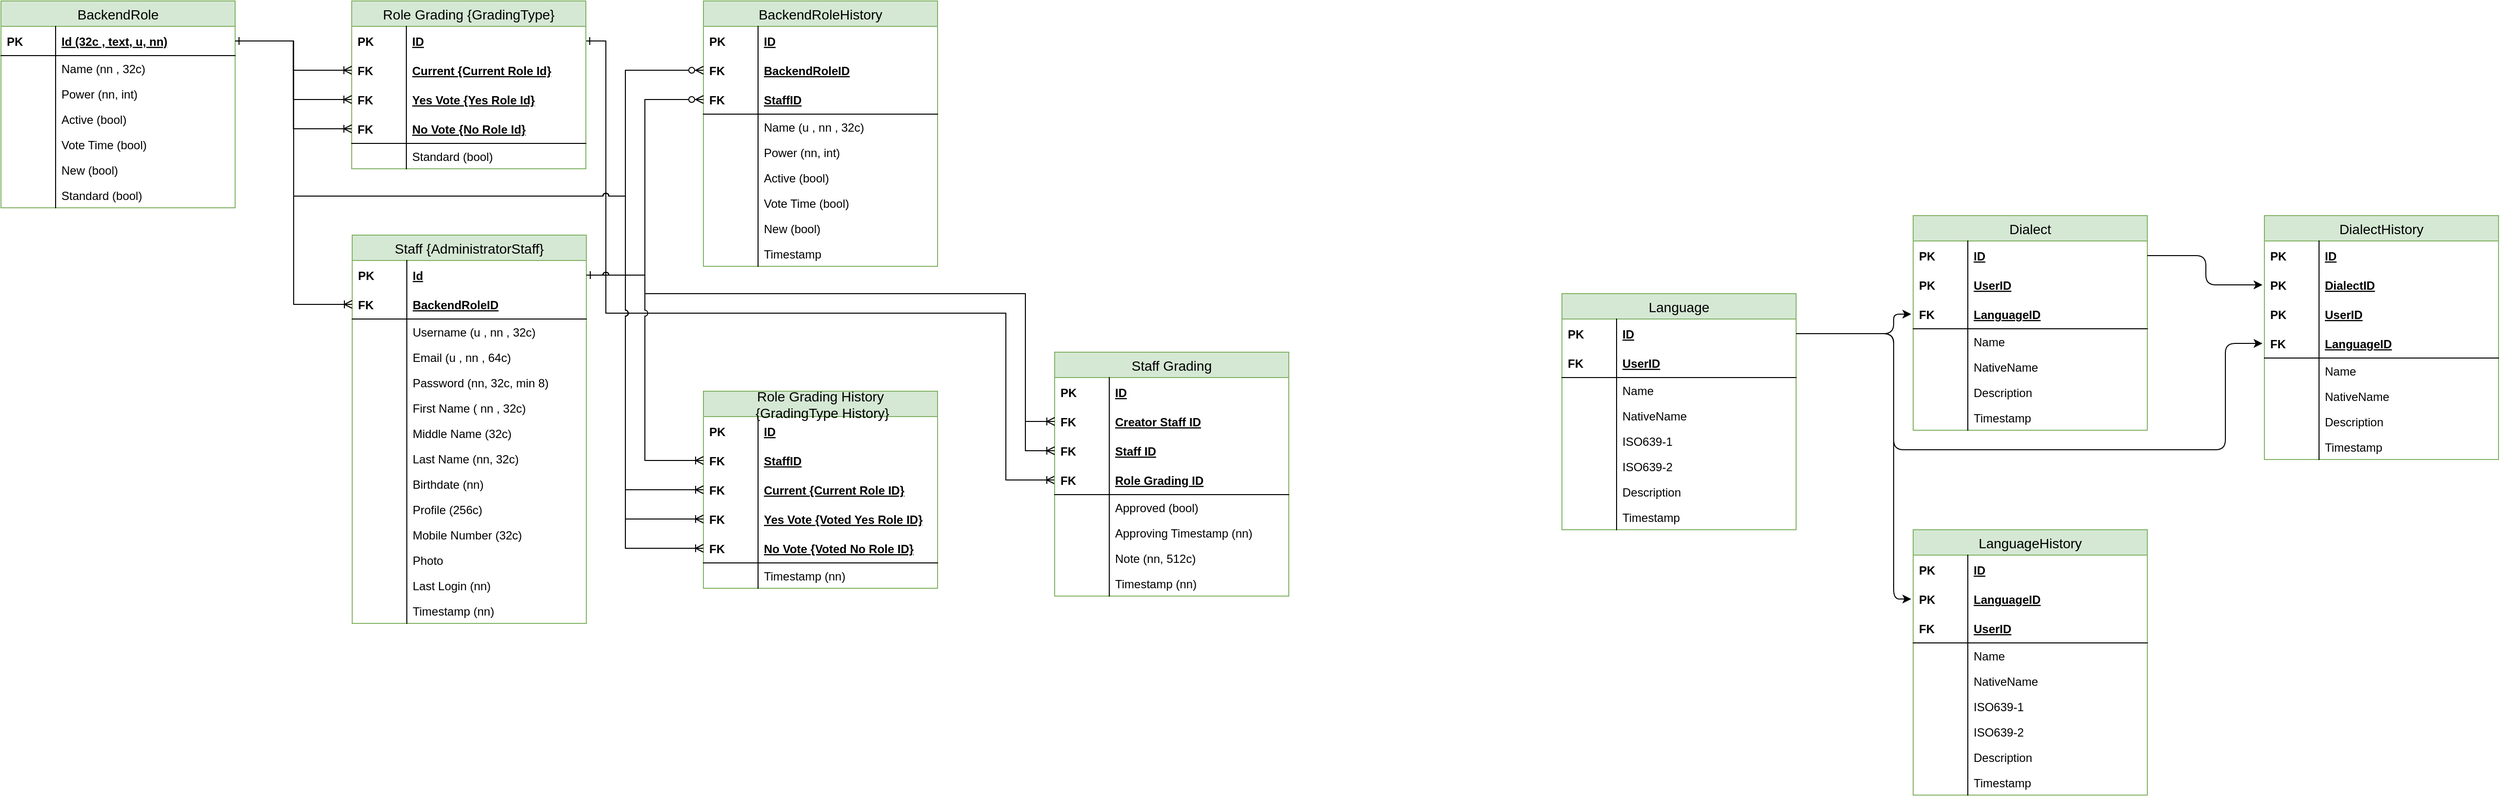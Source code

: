 <mxfile version="14.1.8" type="device"><diagram id="rkv69r_t6e4flx37H02J" name="Page-1"><mxGraphModel dx="3691" dy="1464" grid="1" gridSize="10" guides="1" tooltips="1" connect="1" arrows="1" fold="1" page="1" pageScale="1" pageWidth="827" pageHeight="1169" math="0" shadow="0"><root><mxCell id="0"/><mxCell id="1" parent="0"/><mxCell id="QihCyjcMTuaIyCEL9LCd-20" style="edgeStyle=orthogonalEdgeStyle;rounded=0;orthogonalLoop=1;jettySize=auto;html=1;entryX=0;entryY=0.5;entryDx=0;entryDy=0;startArrow=ERone;startFill=0;endArrow=ERoneToMany;endFill=0;jumpStyle=arc;" parent="1" source="t--wkPFh0QXz2PjKRoIQ-32" target="QihCyjcMTuaIyCEL9LCd-8" edge="1"><mxGeometry relative="1" as="geometry"><Array as="points"><mxPoint x="-980" y="81"/><mxPoint x="-980" y="360"/><mxPoint x="-570" y="360"/><mxPoint x="-570" y="531"/></Array></mxGeometry></mxCell><mxCell id="wZ4C_13E0wKe-lg_tAVg-1" value="BackendRole" style="swimlane;fontStyle=0;childLayout=stackLayout;horizontal=1;startSize=26;horizontalStack=0;resizeParent=1;resizeParentMax=0;resizeLast=0;collapsible=1;marginBottom=0;swimlaneFillColor=#ffffff;align=center;fontSize=14;fillColor=#d5e8d4;strokeColor=#82b366;" parent="1" vertex="1"><mxGeometry x="-1600" y="40" width="240" height="212" as="geometry"/></mxCell><mxCell id="wZ4C_13E0wKe-lg_tAVg-2" value="Id (32c , text, u, nn)" style="shape=partialRectangle;top=0;left=0;right=0;bottom=1;align=left;verticalAlign=middle;fillColor=none;spacingLeft=60;spacingRight=4;overflow=hidden;rotatable=0;points=[[0,0.5],[1,0.5]];portConstraint=eastwest;dropTarget=0;fontStyle=5;fontSize=12;" parent="wZ4C_13E0wKe-lg_tAVg-1" vertex="1"><mxGeometry y="26" width="240" height="30" as="geometry"/></mxCell><mxCell id="wZ4C_13E0wKe-lg_tAVg-3" value="PK" style="shape=partialRectangle;fontStyle=1;top=0;left=0;bottom=0;fillColor=none;align=left;verticalAlign=middle;spacingLeft=4;spacingRight=4;overflow=hidden;rotatable=0;points=[];portConstraint=eastwest;part=1;fontSize=12;" parent="wZ4C_13E0wKe-lg_tAVg-2" vertex="1" connectable="0"><mxGeometry width="56" height="30" as="geometry"/></mxCell><mxCell id="wZ4C_13E0wKe-lg_tAVg-4" value="Name (nn , 32c)" style="shape=partialRectangle;top=0;left=0;right=0;bottom=0;align=left;verticalAlign=top;fillColor=none;spacingLeft=60;spacingRight=4;overflow=hidden;rotatable=0;points=[[0,0.5],[1,0.5]];portConstraint=eastwest;dropTarget=0;fontSize=12;" parent="wZ4C_13E0wKe-lg_tAVg-1" vertex="1"><mxGeometry y="56" width="240" height="26" as="geometry"/></mxCell><mxCell id="wZ4C_13E0wKe-lg_tAVg-5" value="" style="shape=partialRectangle;top=0;left=0;bottom=0;fillColor=none;align=left;verticalAlign=top;spacingLeft=4;spacingRight=4;overflow=hidden;rotatable=0;points=[];portConstraint=eastwest;part=1;fontSize=12;" parent="wZ4C_13E0wKe-lg_tAVg-4" vertex="1" connectable="0"><mxGeometry width="56" height="26" as="geometry"/></mxCell><mxCell id="wZ4C_13E0wKe-lg_tAVg-6" value="Power (nn, int)" style="shape=partialRectangle;top=0;left=0;right=0;bottom=0;align=left;verticalAlign=top;fillColor=none;spacingLeft=60;spacingRight=4;overflow=hidden;rotatable=0;points=[[0,0.5],[1,0.5]];portConstraint=eastwest;dropTarget=0;fontSize=12;" parent="wZ4C_13E0wKe-lg_tAVg-1" vertex="1"><mxGeometry y="82" width="240" height="26" as="geometry"/></mxCell><mxCell id="wZ4C_13E0wKe-lg_tAVg-7" value="" style="shape=partialRectangle;top=0;left=0;bottom=0;fillColor=none;align=left;verticalAlign=top;spacingLeft=4;spacingRight=4;overflow=hidden;rotatable=0;points=[];portConstraint=eastwest;part=1;fontSize=12;" parent="wZ4C_13E0wKe-lg_tAVg-6" vertex="1" connectable="0"><mxGeometry width="56" height="26" as="geometry"/></mxCell><mxCell id="wZ4C_13E0wKe-lg_tAVg-8" value="Active (bool)" style="shape=partialRectangle;top=0;left=0;right=0;bottom=0;align=left;verticalAlign=top;fillColor=none;spacingLeft=60;spacingRight=4;overflow=hidden;rotatable=0;points=[[0,0.5],[1,0.5]];portConstraint=eastwest;dropTarget=0;fontSize=12;" parent="wZ4C_13E0wKe-lg_tAVg-1" vertex="1"><mxGeometry y="108" width="240" height="26" as="geometry"/></mxCell><mxCell id="wZ4C_13E0wKe-lg_tAVg-9" value="" style="shape=partialRectangle;top=0;left=0;bottom=0;fillColor=none;align=left;verticalAlign=top;spacingLeft=4;spacingRight=4;overflow=hidden;rotatable=0;points=[];portConstraint=eastwest;part=1;fontSize=12;" parent="wZ4C_13E0wKe-lg_tAVg-8" vertex="1" connectable="0"><mxGeometry width="56" height="26" as="geometry"/></mxCell><mxCell id="t--wkPFh0QXz2PjKRoIQ-45" value="Vote Time (bool)" style="shape=partialRectangle;top=0;left=0;right=0;bottom=0;align=left;verticalAlign=top;fillColor=none;spacingLeft=60;spacingRight=4;overflow=hidden;rotatable=0;points=[[0,0.5],[1,0.5]];portConstraint=eastwest;dropTarget=0;fontSize=12;" parent="wZ4C_13E0wKe-lg_tAVg-1" vertex="1"><mxGeometry y="134" width="240" height="26" as="geometry"/></mxCell><mxCell id="t--wkPFh0QXz2PjKRoIQ-46" value="" style="shape=partialRectangle;top=0;left=0;bottom=0;fillColor=none;align=left;verticalAlign=top;spacingLeft=4;spacingRight=4;overflow=hidden;rotatable=0;points=[];portConstraint=eastwest;part=1;fontSize=12;" parent="t--wkPFh0QXz2PjKRoIQ-45" vertex="1" connectable="0"><mxGeometry width="56" height="26" as="geometry"/></mxCell><mxCell id="t--wkPFh0QXz2PjKRoIQ-47" value="New (bool)" style="shape=partialRectangle;top=0;left=0;right=0;bottom=0;align=left;verticalAlign=top;fillColor=none;spacingLeft=60;spacingRight=4;overflow=hidden;rotatable=0;points=[[0,0.5],[1,0.5]];portConstraint=eastwest;dropTarget=0;fontSize=12;" parent="wZ4C_13E0wKe-lg_tAVg-1" vertex="1"><mxGeometry y="160" width="240" height="26" as="geometry"/></mxCell><mxCell id="t--wkPFh0QXz2PjKRoIQ-48" value="" style="shape=partialRectangle;top=0;left=0;bottom=0;fillColor=none;align=left;verticalAlign=top;spacingLeft=4;spacingRight=4;overflow=hidden;rotatable=0;points=[];portConstraint=eastwest;part=1;fontSize=12;" parent="t--wkPFh0QXz2PjKRoIQ-47" vertex="1" connectable="0"><mxGeometry width="56" height="26" as="geometry"/></mxCell><mxCell id="wZ4C_13E0wKe-lg_tAVg-12" value="Standard (bool)" style="shape=partialRectangle;top=0;left=0;right=0;bottom=0;align=left;verticalAlign=top;fillColor=none;spacingLeft=60;spacingRight=4;overflow=hidden;rotatable=0;points=[[0,0.5],[1,0.5]];portConstraint=eastwest;dropTarget=0;fontSize=12;" parent="wZ4C_13E0wKe-lg_tAVg-1" vertex="1"><mxGeometry y="186" width="240" height="26" as="geometry"/></mxCell><mxCell id="wZ4C_13E0wKe-lg_tAVg-13" value="" style="shape=partialRectangle;top=0;left=0;bottom=0;fillColor=none;align=left;verticalAlign=top;spacingLeft=4;spacingRight=4;overflow=hidden;rotatable=0;points=[];portConstraint=eastwest;part=1;fontSize=12;" parent="wZ4C_13E0wKe-lg_tAVg-12" vertex="1" connectable="0"><mxGeometry width="56" height="26" as="geometry"/></mxCell><mxCell id="t--wkPFh0QXz2PjKRoIQ-1" value="Staff {AdministratorStaff}" style="swimlane;fontStyle=0;childLayout=stackLayout;horizontal=1;startSize=26;fillColor=#d5e8d4;horizontalStack=0;resizeParent=1;resizeParentMax=0;resizeLast=0;collapsible=1;marginBottom=0;swimlaneFillColor=#ffffff;align=center;fontSize=14;strokeColor=#82b366;" parent="1" vertex="1"><mxGeometry x="-1240" y="280" width="240" height="398" as="geometry"/></mxCell><mxCell id="t--wkPFh0QXz2PjKRoIQ-2" value="Id" style="shape=partialRectangle;top=0;left=0;right=0;bottom=0;align=left;verticalAlign=middle;fillColor=none;spacingLeft=60;spacingRight=4;overflow=hidden;rotatable=0;points=[[0,0.5],[1,0.5]];portConstraint=eastwest;dropTarget=0;fontStyle=5;fontSize=12;" parent="t--wkPFh0QXz2PjKRoIQ-1" vertex="1"><mxGeometry y="26" width="240" height="30" as="geometry"/></mxCell><mxCell id="t--wkPFh0QXz2PjKRoIQ-3" value="PK" style="shape=partialRectangle;fontStyle=1;top=0;left=0;bottom=0;fillColor=none;align=left;verticalAlign=middle;spacingLeft=4;spacingRight=4;overflow=hidden;rotatable=0;points=[];portConstraint=eastwest;part=1;fontSize=12;" parent="t--wkPFh0QXz2PjKRoIQ-2" vertex="1" connectable="0"><mxGeometry width="56" height="30" as="geometry"/></mxCell><mxCell id="t--wkPFh0QXz2PjKRoIQ-4" value="BackendRoleID" style="shape=partialRectangle;top=0;left=0;right=0;bottom=1;align=left;verticalAlign=middle;fillColor=none;spacingLeft=60;spacingRight=4;overflow=hidden;rotatable=0;points=[[0,0.5],[1,0.5]];portConstraint=eastwest;dropTarget=0;fontStyle=5;fontSize=12;" parent="t--wkPFh0QXz2PjKRoIQ-1" vertex="1"><mxGeometry y="56" width="240" height="30" as="geometry"/></mxCell><mxCell id="t--wkPFh0QXz2PjKRoIQ-5" value="FK" style="shape=partialRectangle;fontStyle=1;top=0;left=0;bottom=0;fillColor=none;align=left;verticalAlign=middle;spacingLeft=4;spacingRight=4;overflow=hidden;rotatable=0;points=[];portConstraint=eastwest;part=1;fontSize=12;" parent="t--wkPFh0QXz2PjKRoIQ-4" vertex="1" connectable="0"><mxGeometry width="56" height="30" as="geometry"/></mxCell><mxCell id="t--wkPFh0QXz2PjKRoIQ-6" value="Username (u , nn , 32c)" style="shape=partialRectangle;top=0;left=0;right=0;bottom=0;align=left;verticalAlign=top;fillColor=none;spacingLeft=60;spacingRight=4;overflow=hidden;rotatable=0;points=[[0,0.5],[1,0.5]];portConstraint=eastwest;dropTarget=0;fontSize=12;" parent="t--wkPFh0QXz2PjKRoIQ-1" vertex="1"><mxGeometry y="86" width="240" height="26" as="geometry"/></mxCell><mxCell id="t--wkPFh0QXz2PjKRoIQ-7" value="" style="shape=partialRectangle;top=0;left=0;bottom=0;fillColor=none;align=left;verticalAlign=top;spacingLeft=4;spacingRight=4;overflow=hidden;rotatable=0;points=[];portConstraint=eastwest;part=1;fontSize=12;" parent="t--wkPFh0QXz2PjKRoIQ-6" vertex="1" connectable="0"><mxGeometry width="56" height="26" as="geometry"/></mxCell><mxCell id="t--wkPFh0QXz2PjKRoIQ-8" value="Email (u , nn , 64c)" style="shape=partialRectangle;top=0;left=0;right=0;bottom=0;align=left;verticalAlign=top;fillColor=none;spacingLeft=60;spacingRight=4;overflow=hidden;rotatable=0;points=[[0,0.5],[1,0.5]];portConstraint=eastwest;dropTarget=0;fontSize=12;" parent="t--wkPFh0QXz2PjKRoIQ-1" vertex="1"><mxGeometry y="112" width="240" height="26" as="geometry"/></mxCell><mxCell id="t--wkPFh0QXz2PjKRoIQ-9" value="" style="shape=partialRectangle;top=0;left=0;bottom=0;fillColor=none;align=left;verticalAlign=top;spacingLeft=4;spacingRight=4;overflow=hidden;rotatable=0;points=[];portConstraint=eastwest;part=1;fontSize=12;" parent="t--wkPFh0QXz2PjKRoIQ-8" vertex="1" connectable="0"><mxGeometry width="56" height="26" as="geometry"/></mxCell><mxCell id="t--wkPFh0QXz2PjKRoIQ-10" value="Password (nn, 32c, min 8)" style="shape=partialRectangle;top=0;left=0;right=0;bottom=0;align=left;verticalAlign=top;fillColor=none;spacingLeft=60;spacingRight=4;overflow=hidden;rotatable=0;points=[[0,0.5],[1,0.5]];portConstraint=eastwest;dropTarget=0;fontSize=12;" parent="t--wkPFh0QXz2PjKRoIQ-1" vertex="1"><mxGeometry y="138" width="240" height="26" as="geometry"/></mxCell><mxCell id="t--wkPFh0QXz2PjKRoIQ-11" value="" style="shape=partialRectangle;top=0;left=0;bottom=0;fillColor=none;align=left;verticalAlign=top;spacingLeft=4;spacingRight=4;overflow=hidden;rotatable=0;points=[];portConstraint=eastwest;part=1;fontSize=12;" parent="t--wkPFh0QXz2PjKRoIQ-10" vertex="1" connectable="0"><mxGeometry width="56" height="26" as="geometry"/></mxCell><mxCell id="t--wkPFh0QXz2PjKRoIQ-12" value="First Name ( nn , 32c)" style="shape=partialRectangle;top=0;left=0;right=0;bottom=0;align=left;verticalAlign=top;fillColor=none;spacingLeft=60;spacingRight=4;overflow=hidden;rotatable=0;points=[[0,0.5],[1,0.5]];portConstraint=eastwest;dropTarget=0;fontSize=12;" parent="t--wkPFh0QXz2PjKRoIQ-1" vertex="1"><mxGeometry y="164" width="240" height="26" as="geometry"/></mxCell><mxCell id="t--wkPFh0QXz2PjKRoIQ-13" value="" style="shape=partialRectangle;top=0;left=0;bottom=0;fillColor=none;align=left;verticalAlign=top;spacingLeft=4;spacingRight=4;overflow=hidden;rotatable=0;points=[];portConstraint=eastwest;part=1;fontSize=12;" parent="t--wkPFh0QXz2PjKRoIQ-12" vertex="1" connectable="0"><mxGeometry width="56" height="26" as="geometry"/></mxCell><mxCell id="t--wkPFh0QXz2PjKRoIQ-14" value="Middle Name (32c)" style="shape=partialRectangle;top=0;left=0;right=0;bottom=0;align=left;verticalAlign=top;fillColor=none;spacingLeft=60;spacingRight=4;overflow=hidden;rotatable=0;points=[[0,0.5],[1,0.5]];portConstraint=eastwest;dropTarget=0;fontSize=12;" parent="t--wkPFh0QXz2PjKRoIQ-1" vertex="1"><mxGeometry y="190" width="240" height="26" as="geometry"/></mxCell><mxCell id="t--wkPFh0QXz2PjKRoIQ-15" value="" style="shape=partialRectangle;top=0;left=0;bottom=0;fillColor=none;align=left;verticalAlign=top;spacingLeft=4;spacingRight=4;overflow=hidden;rotatable=0;points=[];portConstraint=eastwest;part=1;fontSize=12;" parent="t--wkPFh0QXz2PjKRoIQ-14" vertex="1" connectable="0"><mxGeometry width="56" height="26" as="geometry"/></mxCell><mxCell id="t--wkPFh0QXz2PjKRoIQ-16" value="Last Name (nn, 32c)" style="shape=partialRectangle;top=0;left=0;right=0;bottom=0;align=left;verticalAlign=top;fillColor=none;spacingLeft=60;spacingRight=4;overflow=hidden;rotatable=0;points=[[0,0.5],[1,0.5]];portConstraint=eastwest;dropTarget=0;fontSize=12;" parent="t--wkPFh0QXz2PjKRoIQ-1" vertex="1"><mxGeometry y="216" width="240" height="26" as="geometry"/></mxCell><mxCell id="t--wkPFh0QXz2PjKRoIQ-17" value="" style="shape=partialRectangle;top=0;left=0;bottom=0;fillColor=none;align=left;verticalAlign=top;spacingLeft=4;spacingRight=4;overflow=hidden;rotatable=0;points=[];portConstraint=eastwest;part=1;fontSize=12;" parent="t--wkPFh0QXz2PjKRoIQ-16" vertex="1" connectable="0"><mxGeometry width="56" height="26" as="geometry"/></mxCell><mxCell id="t--wkPFh0QXz2PjKRoIQ-18" value="Birthdate (nn)" style="shape=partialRectangle;top=0;left=0;right=0;bottom=0;align=left;verticalAlign=top;fillColor=none;spacingLeft=60;spacingRight=4;overflow=hidden;rotatable=0;points=[[0,0.5],[1,0.5]];portConstraint=eastwest;dropTarget=0;fontSize=12;" parent="t--wkPFh0QXz2PjKRoIQ-1" vertex="1"><mxGeometry y="242" width="240" height="26" as="geometry"/></mxCell><mxCell id="t--wkPFh0QXz2PjKRoIQ-19" value="" style="shape=partialRectangle;top=0;left=0;bottom=0;fillColor=none;align=left;verticalAlign=top;spacingLeft=4;spacingRight=4;overflow=hidden;rotatable=0;points=[];portConstraint=eastwest;part=1;fontSize=12;" parent="t--wkPFh0QXz2PjKRoIQ-18" vertex="1" connectable="0"><mxGeometry width="56" height="26" as="geometry"/></mxCell><mxCell id="t--wkPFh0QXz2PjKRoIQ-20" value="Profile (256c)" style="shape=partialRectangle;top=0;left=0;right=0;bottom=0;align=left;verticalAlign=top;fillColor=none;spacingLeft=60;spacingRight=4;overflow=hidden;rotatable=0;points=[[0,0.5],[1,0.5]];portConstraint=eastwest;dropTarget=0;fontSize=12;" parent="t--wkPFh0QXz2PjKRoIQ-1" vertex="1"><mxGeometry y="268" width="240" height="26" as="geometry"/></mxCell><mxCell id="t--wkPFh0QXz2PjKRoIQ-21" value="" style="shape=partialRectangle;top=0;left=0;bottom=0;fillColor=none;align=left;verticalAlign=top;spacingLeft=4;spacingRight=4;overflow=hidden;rotatable=0;points=[];portConstraint=eastwest;part=1;fontSize=12;" parent="t--wkPFh0QXz2PjKRoIQ-20" vertex="1" connectable="0"><mxGeometry width="56" height="26" as="geometry"/></mxCell><mxCell id="t--wkPFh0QXz2PjKRoIQ-22" value="Mobile Number (32c)" style="shape=partialRectangle;top=0;left=0;right=0;bottom=0;align=left;verticalAlign=top;fillColor=none;spacingLeft=60;spacingRight=4;overflow=hidden;rotatable=0;points=[[0,0.5],[1,0.5]];portConstraint=eastwest;dropTarget=0;fontSize=12;" parent="t--wkPFh0QXz2PjKRoIQ-1" vertex="1"><mxGeometry y="294" width="240" height="26" as="geometry"/></mxCell><mxCell id="t--wkPFh0QXz2PjKRoIQ-23" value="" style="shape=partialRectangle;top=0;left=0;bottom=0;fillColor=none;align=left;verticalAlign=top;spacingLeft=4;spacingRight=4;overflow=hidden;rotatable=0;points=[];portConstraint=eastwest;part=1;fontSize=12;" parent="t--wkPFh0QXz2PjKRoIQ-22" vertex="1" connectable="0"><mxGeometry width="56" height="26" as="geometry"/></mxCell><mxCell id="t--wkPFh0QXz2PjKRoIQ-24" value="Photo" style="shape=partialRectangle;top=0;left=0;right=0;bottom=0;align=left;verticalAlign=top;fillColor=none;spacingLeft=60;spacingRight=4;overflow=hidden;rotatable=0;points=[[0,0.5],[1,0.5]];portConstraint=eastwest;dropTarget=0;fontSize=12;" parent="t--wkPFh0QXz2PjKRoIQ-1" vertex="1"><mxGeometry y="320" width="240" height="26" as="geometry"/></mxCell><mxCell id="t--wkPFh0QXz2PjKRoIQ-25" value="" style="shape=partialRectangle;top=0;left=0;bottom=0;fillColor=none;align=left;verticalAlign=top;spacingLeft=4;spacingRight=4;overflow=hidden;rotatable=0;points=[];portConstraint=eastwest;part=1;fontSize=12;" parent="t--wkPFh0QXz2PjKRoIQ-24" vertex="1" connectable="0"><mxGeometry width="56" height="26" as="geometry"/></mxCell><mxCell id="t--wkPFh0QXz2PjKRoIQ-26" value="Last Login (nn)" style="shape=partialRectangle;top=0;left=0;right=0;bottom=0;align=left;verticalAlign=top;fillColor=none;spacingLeft=60;spacingRight=4;overflow=hidden;rotatable=0;points=[[0,0.5],[1,0.5]];portConstraint=eastwest;dropTarget=0;fontSize=12;" parent="t--wkPFh0QXz2PjKRoIQ-1" vertex="1"><mxGeometry y="346" width="240" height="26" as="geometry"/></mxCell><mxCell id="t--wkPFh0QXz2PjKRoIQ-27" value="" style="shape=partialRectangle;top=0;left=0;bottom=0;fillColor=none;align=left;verticalAlign=top;spacingLeft=4;spacingRight=4;overflow=hidden;rotatable=0;points=[];portConstraint=eastwest;part=1;fontSize=12;" parent="t--wkPFh0QXz2PjKRoIQ-26" vertex="1" connectable="0"><mxGeometry width="56" height="26" as="geometry"/></mxCell><mxCell id="t--wkPFh0QXz2PjKRoIQ-28" value="Timestamp (nn)" style="shape=partialRectangle;top=0;left=0;right=0;bottom=0;align=left;verticalAlign=top;fillColor=none;spacingLeft=60;spacingRight=4;overflow=hidden;rotatable=0;points=[[0,0.5],[1,0.5]];portConstraint=eastwest;dropTarget=0;fontSize=12;" parent="t--wkPFh0QXz2PjKRoIQ-1" vertex="1"><mxGeometry y="372" width="240" height="26" as="geometry"/></mxCell><mxCell id="t--wkPFh0QXz2PjKRoIQ-29" value="" style="shape=partialRectangle;top=0;left=0;bottom=0;fillColor=none;align=left;verticalAlign=top;spacingLeft=4;spacingRight=4;overflow=hidden;rotatable=0;points=[];portConstraint=eastwest;part=1;fontSize=12;" parent="t--wkPFh0QXz2PjKRoIQ-28" vertex="1" connectable="0"><mxGeometry width="56" height="26" as="geometry"/></mxCell><mxCell id="t--wkPFh0QXz2PjKRoIQ-30" style="edgeStyle=orthogonalEdgeStyle;rounded=0;orthogonalLoop=1;jettySize=auto;html=1;startArrow=ERone;startFill=0;endArrow=ERoneToMany;endFill=0;" parent="1" source="wZ4C_13E0wKe-lg_tAVg-2" target="t--wkPFh0QXz2PjKRoIQ-4" edge="1"><mxGeometry relative="1" as="geometry"/></mxCell><mxCell id="t--wkPFh0QXz2PjKRoIQ-31" value="Role Grading {GradingType}" style="swimlane;fontStyle=0;childLayout=stackLayout;horizontal=1;startSize=26;fillColor=#d5e8d4;horizontalStack=0;resizeParent=1;resizeParentMax=0;resizeLast=0;collapsible=1;marginBottom=0;swimlaneFillColor=#ffffff;align=center;fontSize=14;strokeColor=#82b366;" parent="1" vertex="1"><mxGeometry x="-1240.5" y="40" width="240" height="172" as="geometry"/></mxCell><mxCell id="t--wkPFh0QXz2PjKRoIQ-32" value="ID" style="shape=partialRectangle;top=0;left=0;right=0;bottom=0;align=left;verticalAlign=middle;fillColor=none;spacingLeft=60;spacingRight=4;overflow=hidden;rotatable=0;points=[[0,0.5],[1,0.5]];portConstraint=eastwest;dropTarget=0;fontStyle=5;fontSize=12;" parent="t--wkPFh0QXz2PjKRoIQ-31" vertex="1"><mxGeometry y="26" width="240" height="30" as="geometry"/></mxCell><mxCell id="t--wkPFh0QXz2PjKRoIQ-33" value="PK" style="shape=partialRectangle;fontStyle=1;top=0;left=0;bottom=0;fillColor=none;align=left;verticalAlign=middle;spacingLeft=4;spacingRight=4;overflow=hidden;rotatable=0;points=[];portConstraint=eastwest;part=1;fontSize=12;" parent="t--wkPFh0QXz2PjKRoIQ-32" vertex="1" connectable="0"><mxGeometry width="56" height="30" as="geometry"/></mxCell><mxCell id="t--wkPFh0QXz2PjKRoIQ-34" value="Current {Current Role Id}" style="shape=partialRectangle;top=0;left=0;right=0;bottom=0;align=left;verticalAlign=middle;fillColor=none;spacingLeft=60;spacingRight=4;overflow=hidden;rotatable=0;points=[[0,0.5],[1,0.5]];portConstraint=eastwest;dropTarget=0;fontStyle=5;fontSize=12;" parent="t--wkPFh0QXz2PjKRoIQ-31" vertex="1"><mxGeometry y="56" width="240" height="30" as="geometry"/></mxCell><mxCell id="t--wkPFh0QXz2PjKRoIQ-35" value="FK" style="shape=partialRectangle;fontStyle=1;top=0;left=0;bottom=0;fillColor=none;align=left;verticalAlign=middle;spacingLeft=4;spacingRight=4;overflow=hidden;rotatable=0;points=[];portConstraint=eastwest;part=1;fontSize=12;" parent="t--wkPFh0QXz2PjKRoIQ-34" vertex="1" connectable="0"><mxGeometry width="56" height="30" as="geometry"/></mxCell><mxCell id="t--wkPFh0QXz2PjKRoIQ-36" value="Yes Vote {Yes Role Id}" style="shape=partialRectangle;top=0;left=0;right=0;bottom=0;align=left;verticalAlign=middle;fillColor=none;spacingLeft=60;spacingRight=4;overflow=hidden;rotatable=0;points=[[0,0.5],[1,0.5]];portConstraint=eastwest;dropTarget=0;fontStyle=5;fontSize=12;" parent="t--wkPFh0QXz2PjKRoIQ-31" vertex="1"><mxGeometry y="86" width="240" height="30" as="geometry"/></mxCell><mxCell id="t--wkPFh0QXz2PjKRoIQ-37" value="FK" style="shape=partialRectangle;fontStyle=1;top=0;left=0;bottom=0;fillColor=none;align=left;verticalAlign=middle;spacingLeft=4;spacingRight=4;overflow=hidden;rotatable=0;points=[];portConstraint=eastwest;part=1;fontSize=12;" parent="t--wkPFh0QXz2PjKRoIQ-36" vertex="1" connectable="0"><mxGeometry width="56" height="30" as="geometry"/></mxCell><mxCell id="t--wkPFh0QXz2PjKRoIQ-38" value="No Vote {No Role Id}" style="shape=partialRectangle;top=0;left=0;right=0;bottom=1;align=left;verticalAlign=middle;fillColor=none;spacingLeft=60;spacingRight=4;overflow=hidden;rotatable=0;points=[[0,0.5],[1,0.5]];portConstraint=eastwest;dropTarget=0;fontStyle=5;fontSize=12;" parent="t--wkPFh0QXz2PjKRoIQ-31" vertex="1"><mxGeometry y="116" width="240" height="30" as="geometry"/></mxCell><mxCell id="t--wkPFh0QXz2PjKRoIQ-39" value="FK" style="shape=partialRectangle;fontStyle=1;top=0;left=0;bottom=0;fillColor=none;align=left;verticalAlign=middle;spacingLeft=4;spacingRight=4;overflow=hidden;rotatable=0;points=[];portConstraint=eastwest;part=1;fontSize=12;" parent="t--wkPFh0QXz2PjKRoIQ-38" vertex="1" connectable="0"><mxGeometry width="56" height="30" as="geometry"/></mxCell><mxCell id="t--wkPFh0QXz2PjKRoIQ-40" value="Standard (bool)" style="shape=partialRectangle;top=0;left=0;right=0;bottom=0;align=left;verticalAlign=top;fillColor=none;spacingLeft=60;spacingRight=4;overflow=hidden;rotatable=0;points=[[0,0.5],[1,0.5]];portConstraint=eastwest;dropTarget=0;fontSize=12;" parent="t--wkPFh0QXz2PjKRoIQ-31" vertex="1"><mxGeometry y="146" width="240" height="26" as="geometry"/></mxCell><mxCell id="t--wkPFh0QXz2PjKRoIQ-41" value="" style="shape=partialRectangle;top=0;left=0;bottom=0;fillColor=none;align=left;verticalAlign=top;spacingLeft=4;spacingRight=4;overflow=hidden;rotatable=0;points=[];portConstraint=eastwest;part=1;fontSize=12;" parent="t--wkPFh0QXz2PjKRoIQ-40" vertex="1" connectable="0"><mxGeometry width="56" height="26" as="geometry"/></mxCell><mxCell id="t--wkPFh0QXz2PjKRoIQ-42" style="edgeStyle=orthogonalEdgeStyle;rounded=0;orthogonalLoop=1;jettySize=auto;html=1;entryX=0;entryY=0.5;entryDx=0;entryDy=0;startArrow=ERone;startFill=0;endArrow=ERoneToMany;endFill=0;" parent="1" source="wZ4C_13E0wKe-lg_tAVg-2" target="t--wkPFh0QXz2PjKRoIQ-34" edge="1"><mxGeometry relative="1" as="geometry"/></mxCell><mxCell id="t--wkPFh0QXz2PjKRoIQ-43" style="edgeStyle=orthogonalEdgeStyle;rounded=0;orthogonalLoop=1;jettySize=auto;html=1;startArrow=ERone;startFill=0;endArrow=ERoneToMany;endFill=0;" parent="1" source="wZ4C_13E0wKe-lg_tAVg-2" target="t--wkPFh0QXz2PjKRoIQ-36" edge="1"><mxGeometry relative="1" as="geometry"/></mxCell><mxCell id="t--wkPFh0QXz2PjKRoIQ-44" style="edgeStyle=orthogonalEdgeStyle;rounded=0;orthogonalLoop=1;jettySize=auto;html=1;startArrow=ERone;startFill=0;endArrow=ERoneToMany;endFill=0;" parent="1" source="wZ4C_13E0wKe-lg_tAVg-2" target="t--wkPFh0QXz2PjKRoIQ-38" edge="1"><mxGeometry relative="1" as="geometry"/></mxCell><mxCell id="U1XHTJWME4Gy4yqOg3ji-1" value="BackendRoleHistory" style="swimlane;fontStyle=0;childLayout=stackLayout;horizontal=1;startSize=26;fillColor=#d5e8d4;horizontalStack=0;resizeParent=1;resizeParentMax=0;resizeLast=0;collapsible=1;marginBottom=0;swimlaneFillColor=#ffffff;align=center;fontSize=14;strokeColor=#82b366;" parent="1" vertex="1"><mxGeometry x="-880" y="40" width="240" height="272" as="geometry"/></mxCell><mxCell id="U1XHTJWME4Gy4yqOg3ji-2" value="ID" style="shape=partialRectangle;top=0;left=0;right=0;bottom=0;align=left;verticalAlign=middle;fillColor=none;spacingLeft=60;spacingRight=4;overflow=hidden;rotatable=0;points=[[0,0.5],[1,0.5]];portConstraint=eastwest;dropTarget=0;fontStyle=5;fontSize=12;" parent="U1XHTJWME4Gy4yqOg3ji-1" vertex="1"><mxGeometry y="26" width="240" height="30" as="geometry"/></mxCell><mxCell id="U1XHTJWME4Gy4yqOg3ji-3" value="PK" style="shape=partialRectangle;fontStyle=1;top=0;left=0;bottom=0;fillColor=none;align=left;verticalAlign=middle;spacingLeft=4;spacingRight=4;overflow=hidden;rotatable=0;points=[];portConstraint=eastwest;part=1;fontSize=12;" parent="U1XHTJWME4Gy4yqOg3ji-2" vertex="1" connectable="0"><mxGeometry width="56" height="30" as="geometry"/></mxCell><mxCell id="U1XHTJWME4Gy4yqOg3ji-6" value="BackendRoleID" style="shape=partialRectangle;top=0;left=0;right=0;bottom=0;align=left;verticalAlign=middle;fillColor=none;spacingLeft=60;spacingRight=4;overflow=hidden;rotatable=0;points=[[0,0.5],[1,0.5]];portConstraint=eastwest;dropTarget=0;fontStyle=5;fontSize=12;" parent="U1XHTJWME4Gy4yqOg3ji-1" vertex="1"><mxGeometry y="56" width="240" height="30" as="geometry"/></mxCell><mxCell id="U1XHTJWME4Gy4yqOg3ji-7" value="FK" style="shape=partialRectangle;fontStyle=1;top=0;left=0;bottom=0;fillColor=none;align=left;verticalAlign=middle;spacingLeft=4;spacingRight=4;overflow=hidden;rotatable=0;points=[];portConstraint=eastwest;part=1;fontSize=12;" parent="U1XHTJWME4Gy4yqOg3ji-6" vertex="1" connectable="0"><mxGeometry width="56" height="30" as="geometry"/></mxCell><mxCell id="U1XHTJWME4Gy4yqOg3ji-4" value="StaffID" style="shape=partialRectangle;top=0;left=0;right=0;bottom=1;align=left;verticalAlign=middle;fillColor=none;spacingLeft=60;spacingRight=4;overflow=hidden;rotatable=0;points=[[0,0.5],[1,0.5]];portConstraint=eastwest;dropTarget=0;fontStyle=5;fontSize=12;" parent="U1XHTJWME4Gy4yqOg3ji-1" vertex="1"><mxGeometry y="86" width="240" height="30" as="geometry"/></mxCell><mxCell id="U1XHTJWME4Gy4yqOg3ji-5" value="FK" style="shape=partialRectangle;fontStyle=1;top=0;left=0;bottom=0;fillColor=none;align=left;verticalAlign=middle;spacingLeft=4;spacingRight=4;overflow=hidden;rotatable=0;points=[];portConstraint=eastwest;part=1;fontSize=12;" parent="U1XHTJWME4Gy4yqOg3ji-4" vertex="1" connectable="0"><mxGeometry width="56" height="30" as="geometry"/></mxCell><mxCell id="U1XHTJWME4Gy4yqOg3ji-8" value="Name (u , nn , 32c)" style="shape=partialRectangle;top=0;left=0;right=0;bottom=0;align=left;verticalAlign=top;fillColor=none;spacingLeft=60;spacingRight=4;overflow=hidden;rotatable=0;points=[[0,0.5],[1,0.5]];portConstraint=eastwest;dropTarget=0;fontSize=12;" parent="U1XHTJWME4Gy4yqOg3ji-1" vertex="1"><mxGeometry y="116" width="240" height="26" as="geometry"/></mxCell><mxCell id="U1XHTJWME4Gy4yqOg3ji-9" value="" style="shape=partialRectangle;top=0;left=0;bottom=0;fillColor=none;align=left;verticalAlign=top;spacingLeft=4;spacingRight=4;overflow=hidden;rotatable=0;points=[];portConstraint=eastwest;part=1;fontSize=12;" parent="U1XHTJWME4Gy4yqOg3ji-8" vertex="1" connectable="0"><mxGeometry width="56" height="26" as="geometry"/></mxCell><mxCell id="U1XHTJWME4Gy4yqOg3ji-10" value="Power (nn, int)" style="shape=partialRectangle;top=0;left=0;right=0;bottom=0;align=left;verticalAlign=top;fillColor=none;spacingLeft=60;spacingRight=4;overflow=hidden;rotatable=0;points=[[0,0.5],[1,0.5]];portConstraint=eastwest;dropTarget=0;fontSize=12;" parent="U1XHTJWME4Gy4yqOg3ji-1" vertex="1"><mxGeometry y="142" width="240" height="26" as="geometry"/></mxCell><mxCell id="U1XHTJWME4Gy4yqOg3ji-11" value="" style="shape=partialRectangle;top=0;left=0;bottom=0;fillColor=none;align=left;verticalAlign=top;spacingLeft=4;spacingRight=4;overflow=hidden;rotatable=0;points=[];portConstraint=eastwest;part=1;fontSize=12;" parent="U1XHTJWME4Gy4yqOg3ji-10" vertex="1" connectable="0"><mxGeometry width="56" height="26" as="geometry"/></mxCell><mxCell id="U1XHTJWME4Gy4yqOg3ji-12" value="Active (bool)" style="shape=partialRectangle;top=0;left=0;right=0;bottom=0;align=left;verticalAlign=top;fillColor=none;spacingLeft=60;spacingRight=4;overflow=hidden;rotatable=0;points=[[0,0.5],[1,0.5]];portConstraint=eastwest;dropTarget=0;fontSize=12;" parent="U1XHTJWME4Gy4yqOg3ji-1" vertex="1"><mxGeometry y="168" width="240" height="26" as="geometry"/></mxCell><mxCell id="U1XHTJWME4Gy4yqOg3ji-13" value="" style="shape=partialRectangle;top=0;left=0;bottom=0;fillColor=none;align=left;verticalAlign=top;spacingLeft=4;spacingRight=4;overflow=hidden;rotatable=0;points=[];portConstraint=eastwest;part=1;fontSize=12;" parent="U1XHTJWME4Gy4yqOg3ji-12" vertex="1" connectable="0"><mxGeometry width="56" height="26" as="geometry"/></mxCell><mxCell id="U1XHTJWME4Gy4yqOg3ji-20" value="Vote Time (bool)" style="shape=partialRectangle;top=0;left=0;right=0;bottom=0;align=left;verticalAlign=top;fillColor=none;spacingLeft=60;spacingRight=4;overflow=hidden;rotatable=0;points=[[0,0.5],[1,0.5]];portConstraint=eastwest;dropTarget=0;fontSize=12;" parent="U1XHTJWME4Gy4yqOg3ji-1" vertex="1"><mxGeometry y="194" width="240" height="26" as="geometry"/></mxCell><mxCell id="U1XHTJWME4Gy4yqOg3ji-21" value="" style="shape=partialRectangle;top=0;left=0;bottom=0;fillColor=none;align=left;verticalAlign=top;spacingLeft=4;spacingRight=4;overflow=hidden;rotatable=0;points=[];portConstraint=eastwest;part=1;fontSize=12;" parent="U1XHTJWME4Gy4yqOg3ji-20" vertex="1" connectable="0"><mxGeometry width="56" height="26" as="geometry"/></mxCell><mxCell id="U1XHTJWME4Gy4yqOg3ji-22" value="New (bool)" style="shape=partialRectangle;top=0;left=0;right=0;bottom=0;align=left;verticalAlign=top;fillColor=none;spacingLeft=60;spacingRight=4;overflow=hidden;rotatable=0;points=[[0,0.5],[1,0.5]];portConstraint=eastwest;dropTarget=0;fontSize=12;" parent="U1XHTJWME4Gy4yqOg3ji-1" vertex="1"><mxGeometry y="220" width="240" height="26" as="geometry"/></mxCell><mxCell id="U1XHTJWME4Gy4yqOg3ji-23" value="" style="shape=partialRectangle;top=0;left=0;bottom=0;fillColor=none;align=left;verticalAlign=top;spacingLeft=4;spacingRight=4;overflow=hidden;rotatable=0;points=[];portConstraint=eastwest;part=1;fontSize=12;" parent="U1XHTJWME4Gy4yqOg3ji-22" vertex="1" connectable="0"><mxGeometry width="56" height="26" as="geometry"/></mxCell><mxCell id="U1XHTJWME4Gy4yqOg3ji-16" value="Timestamp" style="shape=partialRectangle;top=0;left=0;right=0;bottom=0;align=left;verticalAlign=top;fillColor=none;spacingLeft=60;spacingRight=4;overflow=hidden;rotatable=0;points=[[0,0.5],[1,0.5]];portConstraint=eastwest;dropTarget=0;fontSize=12;" parent="U1XHTJWME4Gy4yqOg3ji-1" vertex="1"><mxGeometry y="246" width="240" height="26" as="geometry"/></mxCell><mxCell id="U1XHTJWME4Gy4yqOg3ji-17" value="" style="shape=partialRectangle;top=0;left=0;bottom=0;fillColor=none;align=left;verticalAlign=top;spacingLeft=4;spacingRight=4;overflow=hidden;rotatable=0;points=[];portConstraint=eastwest;part=1;fontSize=12;" parent="U1XHTJWME4Gy4yqOg3ji-16" vertex="1" connectable="0"><mxGeometry width="56" height="26" as="geometry"/></mxCell><mxCell id="U1XHTJWME4Gy4yqOg3ji-18" style="edgeStyle=orthogonalEdgeStyle;rounded=0;orthogonalLoop=1;jettySize=auto;html=1;entryX=0;entryY=0.5;entryDx=0;entryDy=0;startArrow=ERone;startFill=0;endArrow=ERzeroToMany;endFill=1;jumpStyle=arc;" parent="1" source="t--wkPFh0QXz2PjKRoIQ-2" target="U1XHTJWME4Gy4yqOg3ji-4" edge="1"><mxGeometry relative="1" as="geometry"/></mxCell><mxCell id="U1XHTJWME4Gy4yqOg3ji-19" style="edgeStyle=orthogonalEdgeStyle;rounded=0;orthogonalLoop=1;jettySize=auto;html=1;entryX=0;entryY=0.5;entryDx=0;entryDy=0;startArrow=ERone;startFill=0;endArrow=ERzeroToMany;endFill=1;jumpStyle=arc;" parent="1" source="wZ4C_13E0wKe-lg_tAVg-2" target="U1XHTJWME4Gy4yqOg3ji-6" edge="1"><mxGeometry relative="1" as="geometry"><Array as="points"><mxPoint x="-1300" y="81"/><mxPoint x="-1300" y="240"/><mxPoint x="-960" y="240"/><mxPoint x="-960" y="111"/></Array></mxGeometry></mxCell><mxCell id="QihCyjcMTuaIyCEL9LCd-1" value="Staff Grading" style="swimlane;fontStyle=0;childLayout=stackLayout;horizontal=1;startSize=26;fillColor=#d5e8d4;horizontalStack=0;resizeParent=1;resizeParentMax=0;resizeLast=0;collapsible=1;marginBottom=0;swimlaneFillColor=#ffffff;align=center;fontSize=14;strokeColor=#82b366;" parent="1" vertex="1"><mxGeometry x="-520" y="400" width="240" height="250" as="geometry"/></mxCell><mxCell id="QihCyjcMTuaIyCEL9LCd-2" value="ID" style="shape=partialRectangle;top=0;left=0;right=0;bottom=0;align=left;verticalAlign=middle;fillColor=none;spacingLeft=60;spacingRight=4;overflow=hidden;rotatable=0;points=[[0,0.5],[1,0.5]];portConstraint=eastwest;dropTarget=0;fontStyle=5;fontSize=12;" parent="QihCyjcMTuaIyCEL9LCd-1" vertex="1"><mxGeometry y="26" width="240" height="30" as="geometry"/></mxCell><mxCell id="QihCyjcMTuaIyCEL9LCd-3" value="PK" style="shape=partialRectangle;fontStyle=1;top=0;left=0;bottom=0;fillColor=none;align=left;verticalAlign=middle;spacingLeft=4;spacingRight=4;overflow=hidden;rotatable=0;points=[];portConstraint=eastwest;part=1;fontSize=12;" parent="QihCyjcMTuaIyCEL9LCd-2" vertex="1" connectable="0"><mxGeometry width="56" height="30" as="geometry"/></mxCell><mxCell id="QihCyjcMTuaIyCEL9LCd-4" value="Creator Staff ID" style="shape=partialRectangle;top=0;left=0;right=0;bottom=0;align=left;verticalAlign=middle;fillColor=none;spacingLeft=60;spacingRight=4;overflow=hidden;rotatable=0;points=[[0,0.5],[1,0.5]];portConstraint=eastwest;dropTarget=0;fontStyle=5;fontSize=12;" parent="QihCyjcMTuaIyCEL9LCd-1" vertex="1"><mxGeometry y="56" width="240" height="30" as="geometry"/></mxCell><mxCell id="QihCyjcMTuaIyCEL9LCd-5" value="FK" style="shape=partialRectangle;fontStyle=1;top=0;left=0;bottom=0;fillColor=none;align=left;verticalAlign=middle;spacingLeft=4;spacingRight=4;overflow=hidden;rotatable=0;points=[];portConstraint=eastwest;part=1;fontSize=12;" parent="QihCyjcMTuaIyCEL9LCd-4" vertex="1" connectable="0"><mxGeometry width="56" height="30" as="geometry"/></mxCell><mxCell id="QihCyjcMTuaIyCEL9LCd-6" value="Staff ID" style="shape=partialRectangle;top=0;left=0;right=0;bottom=0;align=left;verticalAlign=middle;fillColor=none;spacingLeft=60;spacingRight=4;overflow=hidden;rotatable=0;points=[[0,0.5],[1,0.5]];portConstraint=eastwest;dropTarget=0;fontStyle=5;fontSize=12;" parent="QihCyjcMTuaIyCEL9LCd-1" vertex="1"><mxGeometry y="86" width="240" height="30" as="geometry"/></mxCell><mxCell id="QihCyjcMTuaIyCEL9LCd-7" value="FK" style="shape=partialRectangle;fontStyle=1;top=0;left=0;bottom=0;fillColor=none;align=left;verticalAlign=middle;spacingLeft=4;spacingRight=4;overflow=hidden;rotatable=0;points=[];portConstraint=eastwest;part=1;fontSize=12;" parent="QihCyjcMTuaIyCEL9LCd-6" vertex="1" connectable="0"><mxGeometry width="56" height="30" as="geometry"/></mxCell><mxCell id="QihCyjcMTuaIyCEL9LCd-8" value="Role Grading ID" style="shape=partialRectangle;top=0;left=0;right=0;bottom=1;align=left;verticalAlign=middle;fillColor=none;spacingLeft=60;spacingRight=4;overflow=hidden;rotatable=0;points=[[0,0.5],[1,0.5]];portConstraint=eastwest;dropTarget=0;fontStyle=5;fontSize=12;" parent="QihCyjcMTuaIyCEL9LCd-1" vertex="1"><mxGeometry y="116" width="240" height="30" as="geometry"/></mxCell><mxCell id="QihCyjcMTuaIyCEL9LCd-9" value="FK" style="shape=partialRectangle;fontStyle=1;top=0;left=0;bottom=0;fillColor=none;align=left;verticalAlign=middle;spacingLeft=4;spacingRight=4;overflow=hidden;rotatable=0;points=[];portConstraint=eastwest;part=1;fontSize=12;" parent="QihCyjcMTuaIyCEL9LCd-8" vertex="1" connectable="0"><mxGeometry width="56" height="30" as="geometry"/></mxCell><mxCell id="QihCyjcMTuaIyCEL9LCd-10" value="Approved (bool)" style="shape=partialRectangle;top=0;left=0;right=0;bottom=0;align=left;verticalAlign=top;fillColor=none;spacingLeft=60;spacingRight=4;overflow=hidden;rotatable=0;points=[[0,0.5],[1,0.5]];portConstraint=eastwest;dropTarget=0;fontSize=12;" parent="QihCyjcMTuaIyCEL9LCd-1" vertex="1"><mxGeometry y="146" width="240" height="26" as="geometry"/></mxCell><mxCell id="QihCyjcMTuaIyCEL9LCd-11" value="" style="shape=partialRectangle;top=0;left=0;bottom=0;fillColor=none;align=left;verticalAlign=top;spacingLeft=4;spacingRight=4;overflow=hidden;rotatable=0;points=[];portConstraint=eastwest;part=1;fontSize=12;" parent="QihCyjcMTuaIyCEL9LCd-10" vertex="1" connectable="0"><mxGeometry width="56" height="26" as="geometry"/></mxCell><mxCell id="QihCyjcMTuaIyCEL9LCd-12" value="Approving Timestamp (nn)" style="shape=partialRectangle;top=0;left=0;right=0;bottom=0;align=left;verticalAlign=top;fillColor=none;spacingLeft=60;spacingRight=4;overflow=hidden;rotatable=0;points=[[0,0.5],[1,0.5]];portConstraint=eastwest;dropTarget=0;fontSize=12;" parent="QihCyjcMTuaIyCEL9LCd-1" vertex="1"><mxGeometry y="172" width="240" height="26" as="geometry"/></mxCell><mxCell id="QihCyjcMTuaIyCEL9LCd-13" value="" style="shape=partialRectangle;top=0;left=0;bottom=0;fillColor=none;align=left;verticalAlign=top;spacingLeft=4;spacingRight=4;overflow=hidden;rotatable=0;points=[];portConstraint=eastwest;part=1;fontSize=12;" parent="QihCyjcMTuaIyCEL9LCd-12" vertex="1" connectable="0"><mxGeometry width="56" height="26" as="geometry"/></mxCell><mxCell id="QihCyjcMTuaIyCEL9LCd-14" value="Note (nn, 512c)" style="shape=partialRectangle;top=0;left=0;right=0;bottom=0;align=left;verticalAlign=top;fillColor=none;spacingLeft=60;spacingRight=4;overflow=hidden;rotatable=0;points=[[0,0.5],[1,0.5]];portConstraint=eastwest;dropTarget=0;fontSize=12;" parent="QihCyjcMTuaIyCEL9LCd-1" vertex="1"><mxGeometry y="198" width="240" height="26" as="geometry"/></mxCell><mxCell id="QihCyjcMTuaIyCEL9LCd-15" value="" style="shape=partialRectangle;top=0;left=0;bottom=0;fillColor=none;align=left;verticalAlign=top;spacingLeft=4;spacingRight=4;overflow=hidden;rotatable=0;points=[];portConstraint=eastwest;part=1;fontSize=12;" parent="QihCyjcMTuaIyCEL9LCd-14" vertex="1" connectable="0"><mxGeometry width="56" height="26" as="geometry"/></mxCell><mxCell id="QihCyjcMTuaIyCEL9LCd-16" value="Timestamp (nn)" style="shape=partialRectangle;top=0;left=0;right=0;bottom=0;align=left;verticalAlign=top;fillColor=none;spacingLeft=60;spacingRight=4;overflow=hidden;rotatable=0;points=[[0,0.5],[1,0.5]];portConstraint=eastwest;dropTarget=0;fontSize=12;" parent="QihCyjcMTuaIyCEL9LCd-1" vertex="1"><mxGeometry y="224" width="240" height="26" as="geometry"/></mxCell><mxCell id="QihCyjcMTuaIyCEL9LCd-17" value="" style="shape=partialRectangle;top=0;left=0;bottom=0;fillColor=none;align=left;verticalAlign=top;spacingLeft=4;spacingRight=4;overflow=hidden;rotatable=0;points=[];portConstraint=eastwest;part=1;fontSize=12;" parent="QihCyjcMTuaIyCEL9LCd-16" vertex="1" connectable="0"><mxGeometry width="56" height="26" as="geometry"/></mxCell><mxCell id="QihCyjcMTuaIyCEL9LCd-18" style="edgeStyle=orthogonalEdgeStyle;rounded=0;orthogonalLoop=1;jettySize=auto;html=1;entryX=0;entryY=0.5;entryDx=0;entryDy=0;endArrow=ERoneToMany;endFill=0;startArrow=ERone;startFill=0;jumpStyle=arc;" parent="1" source="t--wkPFh0QXz2PjKRoIQ-2" target="QihCyjcMTuaIyCEL9LCd-4" edge="1"><mxGeometry relative="1" as="geometry"><Array as="points"><mxPoint x="-940" y="321"/><mxPoint x="-940" y="340"/><mxPoint x="-550" y="340"/><mxPoint x="-550" y="471"/></Array></mxGeometry></mxCell><mxCell id="QihCyjcMTuaIyCEL9LCd-21" value="Role Grading History&#10; {GradingType History}" style="swimlane;fontStyle=0;childLayout=stackLayout;horizontal=1;startSize=26;fillColor=#d5e8d4;horizontalStack=0;resizeParent=1;resizeParentMax=0;resizeLast=0;collapsible=1;marginBottom=0;swimlaneFillColor=#ffffff;align=center;fontSize=14;strokeColor=#82b366;" parent="1" vertex="1"><mxGeometry x="-880" y="440" width="240" height="202" as="geometry"/></mxCell><mxCell id="QihCyjcMTuaIyCEL9LCd-22" value="ID" style="shape=partialRectangle;top=0;left=0;right=0;bottom=0;align=left;verticalAlign=middle;fillColor=none;spacingLeft=60;spacingRight=4;overflow=hidden;rotatable=0;points=[[0,0.5],[1,0.5]];portConstraint=eastwest;dropTarget=0;fontStyle=5;fontSize=12;" parent="QihCyjcMTuaIyCEL9LCd-21" vertex="1"><mxGeometry y="26" width="240" height="30" as="geometry"/></mxCell><mxCell id="QihCyjcMTuaIyCEL9LCd-23" value="PK" style="shape=partialRectangle;fontStyle=1;top=0;left=0;bottom=0;fillColor=none;align=left;verticalAlign=middle;spacingLeft=4;spacingRight=4;overflow=hidden;rotatable=0;points=[];portConstraint=eastwest;part=1;fontSize=12;" parent="QihCyjcMTuaIyCEL9LCd-22" vertex="1" connectable="0"><mxGeometry width="56" height="30" as="geometry"/></mxCell><mxCell id="QihCyjcMTuaIyCEL9LCd-24" value="StaffID" style="shape=partialRectangle;top=0;left=0;right=0;bottom=0;align=left;verticalAlign=middle;fillColor=none;spacingLeft=60;spacingRight=4;overflow=hidden;rotatable=0;points=[[0,0.5],[1,0.5]];portConstraint=eastwest;dropTarget=0;fontStyle=5;fontSize=12;" parent="QihCyjcMTuaIyCEL9LCd-21" vertex="1"><mxGeometry y="56" width="240" height="30" as="geometry"/></mxCell><mxCell id="QihCyjcMTuaIyCEL9LCd-25" value="FK" style="shape=partialRectangle;fontStyle=1;top=0;left=0;bottom=0;fillColor=none;align=left;verticalAlign=middle;spacingLeft=4;spacingRight=4;overflow=hidden;rotatable=0;points=[];portConstraint=eastwest;part=1;fontSize=12;" parent="QihCyjcMTuaIyCEL9LCd-24" vertex="1" connectable="0"><mxGeometry width="56" height="30" as="geometry"/></mxCell><mxCell id="QihCyjcMTuaIyCEL9LCd-26" value="Current {Current Role ID}" style="shape=partialRectangle;top=0;left=0;right=0;bottom=0;align=left;verticalAlign=middle;fillColor=none;spacingLeft=60;spacingRight=4;overflow=hidden;rotatable=0;points=[[0,0.5],[1,0.5]];portConstraint=eastwest;dropTarget=0;fontStyle=5;fontSize=12;" parent="QihCyjcMTuaIyCEL9LCd-21" vertex="1"><mxGeometry y="86" width="240" height="30" as="geometry"/></mxCell><mxCell id="QihCyjcMTuaIyCEL9LCd-27" value="FK" style="shape=partialRectangle;fontStyle=1;top=0;left=0;bottom=0;fillColor=none;align=left;verticalAlign=middle;spacingLeft=4;spacingRight=4;overflow=hidden;rotatable=0;points=[];portConstraint=eastwest;part=1;fontSize=12;" parent="QihCyjcMTuaIyCEL9LCd-26" vertex="1" connectable="0"><mxGeometry width="56" height="30" as="geometry"/></mxCell><mxCell id="QihCyjcMTuaIyCEL9LCd-28" value="Yes Vote {Voted Yes Role ID}" style="shape=partialRectangle;top=0;left=0;right=0;bottom=0;align=left;verticalAlign=middle;fillColor=none;spacingLeft=60;spacingRight=4;overflow=hidden;rotatable=0;points=[[0,0.5],[1,0.5]];portConstraint=eastwest;dropTarget=0;fontStyle=5;fontSize=12;" parent="QihCyjcMTuaIyCEL9LCd-21" vertex="1"><mxGeometry y="116" width="240" height="30" as="geometry"/></mxCell><mxCell id="QihCyjcMTuaIyCEL9LCd-29" value="FK" style="shape=partialRectangle;fontStyle=1;top=0;left=0;bottom=0;fillColor=none;align=left;verticalAlign=middle;spacingLeft=4;spacingRight=4;overflow=hidden;rotatable=0;points=[];portConstraint=eastwest;part=1;fontSize=12;" parent="QihCyjcMTuaIyCEL9LCd-28" vertex="1" connectable="0"><mxGeometry width="56" height="30" as="geometry"/></mxCell><mxCell id="QihCyjcMTuaIyCEL9LCd-30" value="No Vote {Voted No Role ID}" style="shape=partialRectangle;top=0;left=0;right=0;bottom=1;align=left;verticalAlign=middle;fillColor=none;spacingLeft=60;spacingRight=4;overflow=hidden;rotatable=0;points=[[0,0.5],[1,0.5]];portConstraint=eastwest;dropTarget=0;fontStyle=5;fontSize=12;" parent="QihCyjcMTuaIyCEL9LCd-21" vertex="1"><mxGeometry y="146" width="240" height="30" as="geometry"/></mxCell><mxCell id="QihCyjcMTuaIyCEL9LCd-31" value="FK" style="shape=partialRectangle;fontStyle=1;top=0;left=0;bottom=0;fillColor=none;align=left;verticalAlign=middle;spacingLeft=4;spacingRight=4;overflow=hidden;rotatable=0;points=[];portConstraint=eastwest;part=1;fontSize=12;" parent="QihCyjcMTuaIyCEL9LCd-30" vertex="1" connectable="0"><mxGeometry width="56" height="30" as="geometry"/></mxCell><mxCell id="QihCyjcMTuaIyCEL9LCd-32" value="Timestamp (nn)" style="shape=partialRectangle;top=0;left=0;right=0;bottom=0;align=left;verticalAlign=top;fillColor=none;spacingLeft=60;spacingRight=4;overflow=hidden;rotatable=0;points=[[0,0.5],[1,0.5]];portConstraint=eastwest;dropTarget=0;fontSize=12;" parent="QihCyjcMTuaIyCEL9LCd-21" vertex="1"><mxGeometry y="176" width="240" height="26" as="geometry"/></mxCell><mxCell id="QihCyjcMTuaIyCEL9LCd-33" value="" style="shape=partialRectangle;top=0;left=0;bottom=0;fillColor=none;align=left;verticalAlign=top;spacingLeft=4;spacingRight=4;overflow=hidden;rotatable=0;points=[];portConstraint=eastwest;part=1;fontSize=12;" parent="QihCyjcMTuaIyCEL9LCd-32" vertex="1" connectable="0"><mxGeometry width="56" height="26" as="geometry"/></mxCell><mxCell id="QihCyjcMTuaIyCEL9LCd-34" style="edgeStyle=orthogonalEdgeStyle;rounded=0;jumpStyle=arc;orthogonalLoop=1;jettySize=auto;html=1;startArrow=ERone;startFill=0;endArrow=ERoneToMany;endFill=0;" parent="1" source="t--wkPFh0QXz2PjKRoIQ-2" target="QihCyjcMTuaIyCEL9LCd-24" edge="1"><mxGeometry relative="1" as="geometry"><Array as="points"><mxPoint x="-940" y="321"/><mxPoint x="-940" y="511"/></Array></mxGeometry></mxCell><mxCell id="QihCyjcMTuaIyCEL9LCd-35" style="edgeStyle=orthogonalEdgeStyle;rounded=0;jumpStyle=arc;orthogonalLoop=1;jettySize=auto;html=1;entryX=0;entryY=0.5;entryDx=0;entryDy=0;startArrow=ERone;startFill=0;endArrow=ERoneToMany;endFill=0;" parent="1" source="wZ4C_13E0wKe-lg_tAVg-2" target="QihCyjcMTuaIyCEL9LCd-26" edge="1"><mxGeometry relative="1" as="geometry"><Array as="points"><mxPoint x="-1300" y="81"/><mxPoint x="-1300" y="240"/><mxPoint x="-960" y="240"/><mxPoint x="-960" y="541"/></Array></mxGeometry></mxCell><mxCell id="QihCyjcMTuaIyCEL9LCd-36" style="edgeStyle=orthogonalEdgeStyle;rounded=0;jumpStyle=arc;orthogonalLoop=1;jettySize=auto;html=1;entryX=0;entryY=0.5;entryDx=0;entryDy=0;startArrow=ERone;startFill=0;endArrow=ERoneToMany;endFill=0;" parent="1" source="wZ4C_13E0wKe-lg_tAVg-2" target="QihCyjcMTuaIyCEL9LCd-28" edge="1"><mxGeometry relative="1" as="geometry"><Array as="points"><mxPoint x="-1300" y="81"/><mxPoint x="-1300" y="240"/><mxPoint x="-960" y="240"/><mxPoint x="-960" y="571"/></Array></mxGeometry></mxCell><mxCell id="QihCyjcMTuaIyCEL9LCd-37" style="edgeStyle=orthogonalEdgeStyle;rounded=0;jumpStyle=arc;orthogonalLoop=1;jettySize=auto;html=1;startArrow=ERone;startFill=0;endArrow=ERoneToMany;endFill=0;" parent="1" source="wZ4C_13E0wKe-lg_tAVg-2" target="QihCyjcMTuaIyCEL9LCd-30" edge="1"><mxGeometry relative="1" as="geometry"><Array as="points"><mxPoint x="-1300" y="81"/><mxPoint x="-1300" y="240"/><mxPoint x="-960" y="240"/><mxPoint x="-960" y="601"/></Array></mxGeometry></mxCell><mxCell id="QihCyjcMTuaIyCEL9LCd-19" style="edgeStyle=orthogonalEdgeStyle;rounded=0;orthogonalLoop=1;jettySize=auto;html=1;entryX=0;entryY=0.5;entryDx=0;entryDy=0;startArrow=ERone;startFill=0;endArrow=ERoneToMany;endFill=0;" parent="1" source="t--wkPFh0QXz2PjKRoIQ-2" target="QihCyjcMTuaIyCEL9LCd-6" edge="1"><mxGeometry relative="1" as="geometry"><Array as="points"><mxPoint x="-940" y="321"/><mxPoint x="-940" y="340"/><mxPoint x="-550" y="340"/><mxPoint x="-550" y="501"/></Array></mxGeometry></mxCell><mxCell id="iMB4OW6pBP2vvo2H10YI-1" value="DialectHistory" style="swimlane;fontStyle=0;childLayout=stackLayout;horizontal=1;startSize=26;fillColor=#d5e8d4;horizontalStack=0;resizeParent=1;resizeParentMax=0;resizeLast=0;collapsible=1;marginBottom=0;swimlaneFillColor=#ffffff;align=center;fontSize=14;strokeColor=#82b366;" vertex="1" parent="1"><mxGeometry x="720" y="260" width="240" height="250" as="geometry"/></mxCell><mxCell id="iMB4OW6pBP2vvo2H10YI-2" value="ID" style="shape=partialRectangle;top=0;left=0;right=0;bottom=0;align=left;verticalAlign=middle;fillColor=none;spacingLeft=60;spacingRight=4;overflow=hidden;rotatable=0;points=[[0,0.5],[1,0.5]];portConstraint=eastwest;dropTarget=0;fontStyle=5;fontSize=12;" vertex="1" parent="iMB4OW6pBP2vvo2H10YI-1"><mxGeometry y="26" width="240" height="30" as="geometry"/></mxCell><mxCell id="iMB4OW6pBP2vvo2H10YI-3" value="PK" style="shape=partialRectangle;fontStyle=1;top=0;left=0;bottom=0;fillColor=none;align=left;verticalAlign=middle;spacingLeft=4;spacingRight=4;overflow=hidden;rotatable=0;points=[];portConstraint=eastwest;part=1;fontSize=12;" vertex="1" connectable="0" parent="iMB4OW6pBP2vvo2H10YI-2"><mxGeometry width="56" height="30" as="geometry"/></mxCell><mxCell id="iMB4OW6pBP2vvo2H10YI-4" value="DialectID" style="shape=partialRectangle;top=0;left=0;right=0;bottom=0;align=left;verticalAlign=middle;fillColor=none;spacingLeft=60;spacingRight=4;overflow=hidden;rotatable=0;points=[[0,0.5],[1,0.5]];portConstraint=eastwest;dropTarget=0;fontStyle=5;fontSize=12;" vertex="1" parent="iMB4OW6pBP2vvo2H10YI-1"><mxGeometry y="56" width="240" height="30" as="geometry"/></mxCell><mxCell id="iMB4OW6pBP2vvo2H10YI-5" value="PK" style="shape=partialRectangle;fontStyle=1;top=0;left=0;bottom=0;fillColor=none;align=left;verticalAlign=middle;spacingLeft=4;spacingRight=4;overflow=hidden;rotatable=0;points=[];portConstraint=eastwest;part=1;fontSize=12;" vertex="1" connectable="0" parent="iMB4OW6pBP2vvo2H10YI-4"><mxGeometry width="56" height="30" as="geometry"/></mxCell><mxCell id="iMB4OW6pBP2vvo2H10YI-6" value="UserID" style="shape=partialRectangle;top=0;left=0;right=0;bottom=0;align=left;verticalAlign=middle;fillColor=none;spacingLeft=60;spacingRight=4;overflow=hidden;rotatable=0;points=[[0,0.5],[1,0.5]];portConstraint=eastwest;dropTarget=0;fontStyle=5;fontSize=12;" vertex="1" parent="iMB4OW6pBP2vvo2H10YI-1"><mxGeometry y="86" width="240" height="30" as="geometry"/></mxCell><mxCell id="iMB4OW6pBP2vvo2H10YI-7" value="PK" style="shape=partialRectangle;fontStyle=1;top=0;left=0;bottom=0;fillColor=none;align=left;verticalAlign=middle;spacingLeft=4;spacingRight=4;overflow=hidden;rotatable=0;points=[];portConstraint=eastwest;part=1;fontSize=12;" vertex="1" connectable="0" parent="iMB4OW6pBP2vvo2H10YI-6"><mxGeometry width="56" height="30" as="geometry"/></mxCell><mxCell id="iMB4OW6pBP2vvo2H10YI-8" value="LanguageID" style="shape=partialRectangle;top=0;left=0;right=0;bottom=1;align=left;verticalAlign=middle;fillColor=none;spacingLeft=60;spacingRight=4;overflow=hidden;rotatable=0;points=[[0,0.5],[1,0.5]];portConstraint=eastwest;dropTarget=0;fontStyle=5;fontSize=12;" vertex="1" parent="iMB4OW6pBP2vvo2H10YI-1"><mxGeometry y="116" width="240" height="30" as="geometry"/></mxCell><mxCell id="iMB4OW6pBP2vvo2H10YI-9" value="FK" style="shape=partialRectangle;fontStyle=1;top=0;left=0;bottom=0;fillColor=none;align=left;verticalAlign=middle;spacingLeft=4;spacingRight=4;overflow=hidden;rotatable=0;points=[];portConstraint=eastwest;part=1;fontSize=12;" vertex="1" connectable="0" parent="iMB4OW6pBP2vvo2H10YI-8"><mxGeometry width="56" height="30" as="geometry"/></mxCell><mxCell id="iMB4OW6pBP2vvo2H10YI-10" value="Name" style="shape=partialRectangle;top=0;left=0;right=0;bottom=0;align=left;verticalAlign=top;fillColor=none;spacingLeft=60;spacingRight=4;overflow=hidden;rotatable=0;points=[[0,0.5],[1,0.5]];portConstraint=eastwest;dropTarget=0;fontSize=12;" vertex="1" parent="iMB4OW6pBP2vvo2H10YI-1"><mxGeometry y="146" width="240" height="26" as="geometry"/></mxCell><mxCell id="iMB4OW6pBP2vvo2H10YI-11" value="" style="shape=partialRectangle;top=0;left=0;bottom=0;fillColor=none;align=left;verticalAlign=top;spacingLeft=4;spacingRight=4;overflow=hidden;rotatable=0;points=[];portConstraint=eastwest;part=1;fontSize=12;" vertex="1" connectable="0" parent="iMB4OW6pBP2vvo2H10YI-10"><mxGeometry width="56" height="26" as="geometry"/></mxCell><mxCell id="iMB4OW6pBP2vvo2H10YI-12" value="NativeName" style="shape=partialRectangle;top=0;left=0;right=0;bottom=0;align=left;verticalAlign=top;fillColor=none;spacingLeft=60;spacingRight=4;overflow=hidden;rotatable=0;points=[[0,0.5],[1,0.5]];portConstraint=eastwest;dropTarget=0;fontSize=12;" vertex="1" parent="iMB4OW6pBP2vvo2H10YI-1"><mxGeometry y="172" width="240" height="26" as="geometry"/></mxCell><mxCell id="iMB4OW6pBP2vvo2H10YI-13" value="" style="shape=partialRectangle;top=0;left=0;bottom=0;fillColor=none;align=left;verticalAlign=top;spacingLeft=4;spacingRight=4;overflow=hidden;rotatable=0;points=[];portConstraint=eastwest;part=1;fontSize=12;" vertex="1" connectable="0" parent="iMB4OW6pBP2vvo2H10YI-12"><mxGeometry width="56" height="26" as="geometry"/></mxCell><mxCell id="iMB4OW6pBP2vvo2H10YI-14" value="Description" style="shape=partialRectangle;top=0;left=0;right=0;bottom=0;align=left;verticalAlign=top;fillColor=none;spacingLeft=60;spacingRight=4;overflow=hidden;rotatable=0;points=[[0,0.5],[1,0.5]];portConstraint=eastwest;dropTarget=0;fontSize=12;" vertex="1" parent="iMB4OW6pBP2vvo2H10YI-1"><mxGeometry y="198" width="240" height="26" as="geometry"/></mxCell><mxCell id="iMB4OW6pBP2vvo2H10YI-15" value="" style="shape=partialRectangle;top=0;left=0;bottom=0;fillColor=none;align=left;verticalAlign=top;spacingLeft=4;spacingRight=4;overflow=hidden;rotatable=0;points=[];portConstraint=eastwest;part=1;fontSize=12;" vertex="1" connectable="0" parent="iMB4OW6pBP2vvo2H10YI-14"><mxGeometry width="56" height="26" as="geometry"/></mxCell><mxCell id="iMB4OW6pBP2vvo2H10YI-16" value="Timestamp" style="shape=partialRectangle;top=0;left=0;right=0;bottom=0;align=left;verticalAlign=top;fillColor=none;spacingLeft=60;spacingRight=4;overflow=hidden;rotatable=0;points=[[0,0.5],[1,0.5]];portConstraint=eastwest;dropTarget=0;fontSize=12;" vertex="1" parent="iMB4OW6pBP2vvo2H10YI-1"><mxGeometry y="224" width="240" height="26" as="geometry"/></mxCell><mxCell id="iMB4OW6pBP2vvo2H10YI-17" value="" style="shape=partialRectangle;top=0;left=0;bottom=0;fillColor=none;align=left;verticalAlign=top;spacingLeft=4;spacingRight=4;overflow=hidden;rotatable=0;points=[];portConstraint=eastwest;part=1;fontSize=12;" vertex="1" connectable="0" parent="iMB4OW6pBP2vvo2H10YI-16"><mxGeometry width="56" height="26" as="geometry"/></mxCell><mxCell id="iMB4OW6pBP2vvo2H10YI-18" value="Dialect" style="swimlane;fontStyle=0;childLayout=stackLayout;horizontal=1;startSize=26;fillColor=#d5e8d4;horizontalStack=0;resizeParent=1;resizeParentMax=0;resizeLast=0;collapsible=1;marginBottom=0;swimlaneFillColor=#ffffff;align=center;fontSize=14;strokeColor=#82b366;" vertex="1" parent="1"><mxGeometry x="360" y="260" width="240" height="220" as="geometry"/></mxCell><mxCell id="iMB4OW6pBP2vvo2H10YI-19" value="ID" style="shape=partialRectangle;top=0;left=0;right=0;bottom=0;align=left;verticalAlign=middle;fillColor=none;spacingLeft=60;spacingRight=4;overflow=hidden;rotatable=0;points=[[0,0.5],[1,0.5]];portConstraint=eastwest;dropTarget=0;fontStyle=5;fontSize=12;" vertex="1" parent="iMB4OW6pBP2vvo2H10YI-18"><mxGeometry y="26" width="240" height="30" as="geometry"/></mxCell><mxCell id="iMB4OW6pBP2vvo2H10YI-20" value="PK" style="shape=partialRectangle;fontStyle=1;top=0;left=0;bottom=0;fillColor=none;align=left;verticalAlign=middle;spacingLeft=4;spacingRight=4;overflow=hidden;rotatable=0;points=[];portConstraint=eastwest;part=1;fontSize=12;" vertex="1" connectable="0" parent="iMB4OW6pBP2vvo2H10YI-19"><mxGeometry width="56" height="30" as="geometry"/></mxCell><mxCell id="iMB4OW6pBP2vvo2H10YI-21" value="UserID" style="shape=partialRectangle;top=0;left=0;right=0;bottom=0;align=left;verticalAlign=middle;fillColor=none;spacingLeft=60;spacingRight=4;overflow=hidden;rotatable=0;points=[[0,0.5],[1,0.5]];portConstraint=eastwest;dropTarget=0;fontStyle=5;fontSize=12;" vertex="1" parent="iMB4OW6pBP2vvo2H10YI-18"><mxGeometry y="56" width="240" height="30" as="geometry"/></mxCell><mxCell id="iMB4OW6pBP2vvo2H10YI-22" value="PK" style="shape=partialRectangle;fontStyle=1;top=0;left=0;bottom=0;fillColor=none;align=left;verticalAlign=middle;spacingLeft=4;spacingRight=4;overflow=hidden;rotatable=0;points=[];portConstraint=eastwest;part=1;fontSize=12;" vertex="1" connectable="0" parent="iMB4OW6pBP2vvo2H10YI-21"><mxGeometry width="56" height="30" as="geometry"/></mxCell><mxCell id="iMB4OW6pBP2vvo2H10YI-23" value="LanguageID" style="shape=partialRectangle;top=0;left=0;right=0;bottom=1;align=left;verticalAlign=middle;fillColor=none;spacingLeft=60;spacingRight=4;overflow=hidden;rotatable=0;points=[[0,0.5],[1,0.5]];portConstraint=eastwest;dropTarget=0;fontStyle=5;fontSize=12;" vertex="1" parent="iMB4OW6pBP2vvo2H10YI-18"><mxGeometry y="86" width="240" height="30" as="geometry"/></mxCell><mxCell id="iMB4OW6pBP2vvo2H10YI-24" value="FK" style="shape=partialRectangle;fontStyle=1;top=0;left=0;bottom=0;fillColor=none;align=left;verticalAlign=middle;spacingLeft=4;spacingRight=4;overflow=hidden;rotatable=0;points=[];portConstraint=eastwest;part=1;fontSize=12;" vertex="1" connectable="0" parent="iMB4OW6pBP2vvo2H10YI-23"><mxGeometry width="56" height="30" as="geometry"/></mxCell><mxCell id="iMB4OW6pBP2vvo2H10YI-25" value="Name" style="shape=partialRectangle;top=0;left=0;right=0;bottom=0;align=left;verticalAlign=top;fillColor=none;spacingLeft=60;spacingRight=4;overflow=hidden;rotatable=0;points=[[0,0.5],[1,0.5]];portConstraint=eastwest;dropTarget=0;fontSize=12;" vertex="1" parent="iMB4OW6pBP2vvo2H10YI-18"><mxGeometry y="116" width="240" height="26" as="geometry"/></mxCell><mxCell id="iMB4OW6pBP2vvo2H10YI-26" value="" style="shape=partialRectangle;top=0;left=0;bottom=0;fillColor=none;align=left;verticalAlign=top;spacingLeft=4;spacingRight=4;overflow=hidden;rotatable=0;points=[];portConstraint=eastwest;part=1;fontSize=12;" vertex="1" connectable="0" parent="iMB4OW6pBP2vvo2H10YI-25"><mxGeometry width="56" height="26" as="geometry"/></mxCell><mxCell id="iMB4OW6pBP2vvo2H10YI-27" value="NativeName" style="shape=partialRectangle;top=0;left=0;right=0;bottom=0;align=left;verticalAlign=top;fillColor=none;spacingLeft=60;spacingRight=4;overflow=hidden;rotatable=0;points=[[0,0.5],[1,0.5]];portConstraint=eastwest;dropTarget=0;fontSize=12;" vertex="1" parent="iMB4OW6pBP2vvo2H10YI-18"><mxGeometry y="142" width="240" height="26" as="geometry"/></mxCell><mxCell id="iMB4OW6pBP2vvo2H10YI-28" value="" style="shape=partialRectangle;top=0;left=0;bottom=0;fillColor=none;align=left;verticalAlign=top;spacingLeft=4;spacingRight=4;overflow=hidden;rotatable=0;points=[];portConstraint=eastwest;part=1;fontSize=12;" vertex="1" connectable="0" parent="iMB4OW6pBP2vvo2H10YI-27"><mxGeometry width="56" height="26" as="geometry"/></mxCell><mxCell id="iMB4OW6pBP2vvo2H10YI-29" value="Description" style="shape=partialRectangle;top=0;left=0;right=0;bottom=0;align=left;verticalAlign=top;fillColor=none;spacingLeft=60;spacingRight=4;overflow=hidden;rotatable=0;points=[[0,0.5],[1,0.5]];portConstraint=eastwest;dropTarget=0;fontSize=12;" vertex="1" parent="iMB4OW6pBP2vvo2H10YI-18"><mxGeometry y="168" width="240" height="26" as="geometry"/></mxCell><mxCell id="iMB4OW6pBP2vvo2H10YI-30" value="" style="shape=partialRectangle;top=0;left=0;bottom=0;fillColor=none;align=left;verticalAlign=top;spacingLeft=4;spacingRight=4;overflow=hidden;rotatable=0;points=[];portConstraint=eastwest;part=1;fontSize=12;" vertex="1" connectable="0" parent="iMB4OW6pBP2vvo2H10YI-29"><mxGeometry width="56" height="26" as="geometry"/></mxCell><mxCell id="iMB4OW6pBP2vvo2H10YI-31" value="Timestamp" style="shape=partialRectangle;top=0;left=0;right=0;bottom=0;align=left;verticalAlign=top;fillColor=none;spacingLeft=60;spacingRight=4;overflow=hidden;rotatable=0;points=[[0,0.5],[1,0.5]];portConstraint=eastwest;dropTarget=0;fontSize=12;" vertex="1" parent="iMB4OW6pBP2vvo2H10YI-18"><mxGeometry y="194" width="240" height="26" as="geometry"/></mxCell><mxCell id="iMB4OW6pBP2vvo2H10YI-32" value="" style="shape=partialRectangle;top=0;left=0;bottom=0;fillColor=none;align=left;verticalAlign=top;spacingLeft=4;spacingRight=4;overflow=hidden;rotatable=0;points=[];portConstraint=eastwest;part=1;fontSize=12;" vertex="1" connectable="0" parent="iMB4OW6pBP2vvo2H10YI-31"><mxGeometry width="56" height="26" as="geometry"/></mxCell><mxCell id="iMB4OW6pBP2vvo2H10YI-33" value="Language" style="swimlane;fontStyle=0;childLayout=stackLayout;horizontal=1;startSize=26;fillColor=#d5e8d4;horizontalStack=0;resizeParent=1;resizeParentMax=0;resizeLast=0;collapsible=1;marginBottom=0;swimlaneFillColor=#ffffff;align=center;fontSize=14;strokeColor=#82b366;" vertex="1" parent="1"><mxGeometry y="340" width="240" height="242" as="geometry"/></mxCell><mxCell id="iMB4OW6pBP2vvo2H10YI-34" value="ID" style="shape=partialRectangle;top=0;left=0;right=0;bottom=0;align=left;verticalAlign=middle;fillColor=none;spacingLeft=60;spacingRight=4;overflow=hidden;rotatable=0;points=[[0,0.5],[1,0.5]];portConstraint=eastwest;dropTarget=0;fontStyle=5;fontSize=12;" vertex="1" parent="iMB4OW6pBP2vvo2H10YI-33"><mxGeometry y="26" width="240" height="30" as="geometry"/></mxCell><mxCell id="iMB4OW6pBP2vvo2H10YI-35" value="PK" style="shape=partialRectangle;fontStyle=1;top=0;left=0;bottom=0;fillColor=none;align=left;verticalAlign=middle;spacingLeft=4;spacingRight=4;overflow=hidden;rotatable=0;points=[];portConstraint=eastwest;part=1;fontSize=12;" vertex="1" connectable="0" parent="iMB4OW6pBP2vvo2H10YI-34"><mxGeometry width="56" height="30" as="geometry"/></mxCell><mxCell id="iMB4OW6pBP2vvo2H10YI-36" value="UserID" style="shape=partialRectangle;top=0;left=0;right=0;bottom=1;align=left;verticalAlign=middle;fillColor=none;spacingLeft=60;spacingRight=4;overflow=hidden;rotatable=0;points=[[0,0.5],[1,0.5]];portConstraint=eastwest;dropTarget=0;fontStyle=5;fontSize=12;" vertex="1" parent="iMB4OW6pBP2vvo2H10YI-33"><mxGeometry y="56" width="240" height="30" as="geometry"/></mxCell><mxCell id="iMB4OW6pBP2vvo2H10YI-37" value="FK" style="shape=partialRectangle;fontStyle=1;top=0;left=0;bottom=0;fillColor=none;align=left;verticalAlign=middle;spacingLeft=4;spacingRight=4;overflow=hidden;rotatable=0;points=[];portConstraint=eastwest;part=1;fontSize=12;" vertex="1" connectable="0" parent="iMB4OW6pBP2vvo2H10YI-36"><mxGeometry width="56" height="30" as="geometry"/></mxCell><mxCell id="iMB4OW6pBP2vvo2H10YI-38" value="Name" style="shape=partialRectangle;top=0;left=0;right=0;bottom=0;align=left;verticalAlign=top;fillColor=none;spacingLeft=60;spacingRight=4;overflow=hidden;rotatable=0;points=[[0,0.5],[1,0.5]];portConstraint=eastwest;dropTarget=0;fontSize=12;" vertex="1" parent="iMB4OW6pBP2vvo2H10YI-33"><mxGeometry y="86" width="240" height="26" as="geometry"/></mxCell><mxCell id="iMB4OW6pBP2vvo2H10YI-39" value="" style="shape=partialRectangle;top=0;left=0;bottom=0;fillColor=none;align=left;verticalAlign=top;spacingLeft=4;spacingRight=4;overflow=hidden;rotatable=0;points=[];portConstraint=eastwest;part=1;fontSize=12;" vertex="1" connectable="0" parent="iMB4OW6pBP2vvo2H10YI-38"><mxGeometry width="56" height="26" as="geometry"/></mxCell><mxCell id="iMB4OW6pBP2vvo2H10YI-40" value="NativeName" style="shape=partialRectangle;top=0;left=0;right=0;bottom=0;align=left;verticalAlign=top;fillColor=none;spacingLeft=60;spacingRight=4;overflow=hidden;rotatable=0;points=[[0,0.5],[1,0.5]];portConstraint=eastwest;dropTarget=0;fontSize=12;" vertex="1" parent="iMB4OW6pBP2vvo2H10YI-33"><mxGeometry y="112" width="240" height="26" as="geometry"/></mxCell><mxCell id="iMB4OW6pBP2vvo2H10YI-41" value="" style="shape=partialRectangle;top=0;left=0;bottom=0;fillColor=none;align=left;verticalAlign=top;spacingLeft=4;spacingRight=4;overflow=hidden;rotatable=0;points=[];portConstraint=eastwest;part=1;fontSize=12;" vertex="1" connectable="0" parent="iMB4OW6pBP2vvo2H10YI-40"><mxGeometry width="56" height="26" as="geometry"/></mxCell><mxCell id="iMB4OW6pBP2vvo2H10YI-42" value="ISO639-1" style="shape=partialRectangle;top=0;left=0;right=0;bottom=0;align=left;verticalAlign=top;fillColor=none;spacingLeft=60;spacingRight=4;overflow=hidden;rotatable=0;points=[[0,0.5],[1,0.5]];portConstraint=eastwest;dropTarget=0;fontSize=12;" vertex="1" parent="iMB4OW6pBP2vvo2H10YI-33"><mxGeometry y="138" width="240" height="26" as="geometry"/></mxCell><mxCell id="iMB4OW6pBP2vvo2H10YI-43" value="" style="shape=partialRectangle;top=0;left=0;bottom=0;fillColor=none;align=left;verticalAlign=top;spacingLeft=4;spacingRight=4;overflow=hidden;rotatable=0;points=[];portConstraint=eastwest;part=1;fontSize=12;" vertex="1" connectable="0" parent="iMB4OW6pBP2vvo2H10YI-42"><mxGeometry width="56" height="26" as="geometry"/></mxCell><mxCell id="iMB4OW6pBP2vvo2H10YI-44" value="ISO639-2" style="shape=partialRectangle;top=0;left=0;right=0;bottom=0;align=left;verticalAlign=top;fillColor=none;spacingLeft=60;spacingRight=4;overflow=hidden;rotatable=0;points=[[0,0.5],[1,0.5]];portConstraint=eastwest;dropTarget=0;fontSize=12;" vertex="1" parent="iMB4OW6pBP2vvo2H10YI-33"><mxGeometry y="164" width="240" height="26" as="geometry"/></mxCell><mxCell id="iMB4OW6pBP2vvo2H10YI-45" value="" style="shape=partialRectangle;top=0;left=0;bottom=0;fillColor=none;align=left;verticalAlign=top;spacingLeft=4;spacingRight=4;overflow=hidden;rotatable=0;points=[];portConstraint=eastwest;part=1;fontSize=12;" vertex="1" connectable="0" parent="iMB4OW6pBP2vvo2H10YI-44"><mxGeometry width="56" height="26" as="geometry"/></mxCell><mxCell id="iMB4OW6pBP2vvo2H10YI-46" value="Description" style="shape=partialRectangle;top=0;left=0;right=0;bottom=0;align=left;verticalAlign=top;fillColor=none;spacingLeft=60;spacingRight=4;overflow=hidden;rotatable=0;points=[[0,0.5],[1,0.5]];portConstraint=eastwest;dropTarget=0;fontSize=12;" vertex="1" parent="iMB4OW6pBP2vvo2H10YI-33"><mxGeometry y="190" width="240" height="26" as="geometry"/></mxCell><mxCell id="iMB4OW6pBP2vvo2H10YI-47" value="" style="shape=partialRectangle;top=0;left=0;bottom=0;fillColor=none;align=left;verticalAlign=top;spacingLeft=4;spacingRight=4;overflow=hidden;rotatable=0;points=[];portConstraint=eastwest;part=1;fontSize=12;" vertex="1" connectable="0" parent="iMB4OW6pBP2vvo2H10YI-46"><mxGeometry width="56" height="26" as="geometry"/></mxCell><mxCell id="iMB4OW6pBP2vvo2H10YI-48" value="Timestamp" style="shape=partialRectangle;top=0;left=0;right=0;bottom=0;align=left;verticalAlign=top;fillColor=none;spacingLeft=60;spacingRight=4;overflow=hidden;rotatable=0;points=[[0,0.5],[1,0.5]];portConstraint=eastwest;dropTarget=0;fontSize=12;" vertex="1" parent="iMB4OW6pBP2vvo2H10YI-33"><mxGeometry y="216" width="240" height="26" as="geometry"/></mxCell><mxCell id="iMB4OW6pBP2vvo2H10YI-49" value="" style="shape=partialRectangle;top=0;left=0;bottom=0;fillColor=none;align=left;verticalAlign=top;spacingLeft=4;spacingRight=4;overflow=hidden;rotatable=0;points=[];portConstraint=eastwest;part=1;fontSize=12;" vertex="1" connectable="0" parent="iMB4OW6pBP2vvo2H10YI-48"><mxGeometry width="56" height="26" as="geometry"/></mxCell><mxCell id="iMB4OW6pBP2vvo2H10YI-50" value="LanguageHistory" style="swimlane;fontStyle=0;childLayout=stackLayout;horizontal=1;startSize=26;fillColor=#d5e8d4;horizontalStack=0;resizeParent=1;resizeParentMax=0;resizeLast=0;collapsible=1;marginBottom=0;swimlaneFillColor=#ffffff;align=center;fontSize=14;strokeColor=#82b366;" vertex="1" parent="1"><mxGeometry x="360" y="582" width="240" height="272" as="geometry"/></mxCell><mxCell id="iMB4OW6pBP2vvo2H10YI-51" value="ID" style="shape=partialRectangle;top=0;left=0;right=0;bottom=0;align=left;verticalAlign=middle;fillColor=none;spacingLeft=60;spacingRight=4;overflow=hidden;rotatable=0;points=[[0,0.5],[1,0.5]];portConstraint=eastwest;dropTarget=0;fontStyle=5;fontSize=12;" vertex="1" parent="iMB4OW6pBP2vvo2H10YI-50"><mxGeometry y="26" width="240" height="30" as="geometry"/></mxCell><mxCell id="iMB4OW6pBP2vvo2H10YI-52" value="PK" style="shape=partialRectangle;fontStyle=1;top=0;left=0;bottom=0;fillColor=none;align=left;verticalAlign=middle;spacingLeft=4;spacingRight=4;overflow=hidden;rotatable=0;points=[];portConstraint=eastwest;part=1;fontSize=12;" vertex="1" connectable="0" parent="iMB4OW6pBP2vvo2H10YI-51"><mxGeometry width="56" height="30" as="geometry"/></mxCell><mxCell id="iMB4OW6pBP2vvo2H10YI-53" value="LanguageID" style="shape=partialRectangle;top=0;left=0;right=0;bottom=0;align=left;verticalAlign=middle;fillColor=none;spacingLeft=60;spacingRight=4;overflow=hidden;rotatable=0;points=[[0,0.5],[1,0.5]];portConstraint=eastwest;dropTarget=0;fontStyle=5;fontSize=12;" vertex="1" parent="iMB4OW6pBP2vvo2H10YI-50"><mxGeometry y="56" width="240" height="30" as="geometry"/></mxCell><mxCell id="iMB4OW6pBP2vvo2H10YI-54" value="PK" style="shape=partialRectangle;fontStyle=1;top=0;left=0;bottom=0;fillColor=none;align=left;verticalAlign=middle;spacingLeft=4;spacingRight=4;overflow=hidden;rotatable=0;points=[];portConstraint=eastwest;part=1;fontSize=12;" vertex="1" connectable="0" parent="iMB4OW6pBP2vvo2H10YI-53"><mxGeometry width="56" height="30" as="geometry"/></mxCell><mxCell id="iMB4OW6pBP2vvo2H10YI-55" value="UserID" style="shape=partialRectangle;top=0;left=0;right=0;bottom=1;align=left;verticalAlign=middle;fillColor=none;spacingLeft=60;spacingRight=4;overflow=hidden;rotatable=0;points=[[0,0.5],[1,0.5]];portConstraint=eastwest;dropTarget=0;fontStyle=5;fontSize=12;" vertex="1" parent="iMB4OW6pBP2vvo2H10YI-50"><mxGeometry y="86" width="240" height="30" as="geometry"/></mxCell><mxCell id="iMB4OW6pBP2vvo2H10YI-56" value="FK" style="shape=partialRectangle;fontStyle=1;top=0;left=0;bottom=0;fillColor=none;align=left;verticalAlign=middle;spacingLeft=4;spacingRight=4;overflow=hidden;rotatable=0;points=[];portConstraint=eastwest;part=1;fontSize=12;" vertex="1" connectable="0" parent="iMB4OW6pBP2vvo2H10YI-55"><mxGeometry width="56" height="30" as="geometry"/></mxCell><mxCell id="iMB4OW6pBP2vvo2H10YI-57" value="Name" style="shape=partialRectangle;top=0;left=0;right=0;bottom=0;align=left;verticalAlign=top;fillColor=none;spacingLeft=60;spacingRight=4;overflow=hidden;rotatable=0;points=[[0,0.5],[1,0.5]];portConstraint=eastwest;dropTarget=0;fontSize=12;" vertex="1" parent="iMB4OW6pBP2vvo2H10YI-50"><mxGeometry y="116" width="240" height="26" as="geometry"/></mxCell><mxCell id="iMB4OW6pBP2vvo2H10YI-58" value="" style="shape=partialRectangle;top=0;left=0;bottom=0;fillColor=none;align=left;verticalAlign=top;spacingLeft=4;spacingRight=4;overflow=hidden;rotatable=0;points=[];portConstraint=eastwest;part=1;fontSize=12;" vertex="1" connectable="0" parent="iMB4OW6pBP2vvo2H10YI-57"><mxGeometry width="56" height="26" as="geometry"/></mxCell><mxCell id="iMB4OW6pBP2vvo2H10YI-59" value="NativeName" style="shape=partialRectangle;top=0;left=0;right=0;bottom=0;align=left;verticalAlign=top;fillColor=none;spacingLeft=60;spacingRight=4;overflow=hidden;rotatable=0;points=[[0,0.5],[1,0.5]];portConstraint=eastwest;dropTarget=0;fontSize=12;" vertex="1" parent="iMB4OW6pBP2vvo2H10YI-50"><mxGeometry y="142" width="240" height="26" as="geometry"/></mxCell><mxCell id="iMB4OW6pBP2vvo2H10YI-60" value="" style="shape=partialRectangle;top=0;left=0;bottom=0;fillColor=none;align=left;verticalAlign=top;spacingLeft=4;spacingRight=4;overflow=hidden;rotatable=0;points=[];portConstraint=eastwest;part=1;fontSize=12;" vertex="1" connectable="0" parent="iMB4OW6pBP2vvo2H10YI-59"><mxGeometry width="56" height="26" as="geometry"/></mxCell><mxCell id="iMB4OW6pBP2vvo2H10YI-61" value="ISO639-1" style="shape=partialRectangle;top=0;left=0;right=0;bottom=0;align=left;verticalAlign=top;fillColor=none;spacingLeft=60;spacingRight=4;overflow=hidden;rotatable=0;points=[[0,0.5],[1,0.5]];portConstraint=eastwest;dropTarget=0;fontSize=12;" vertex="1" parent="iMB4OW6pBP2vvo2H10YI-50"><mxGeometry y="168" width="240" height="26" as="geometry"/></mxCell><mxCell id="iMB4OW6pBP2vvo2H10YI-62" value="" style="shape=partialRectangle;top=0;left=0;bottom=0;fillColor=none;align=left;verticalAlign=top;spacingLeft=4;spacingRight=4;overflow=hidden;rotatable=0;points=[];portConstraint=eastwest;part=1;fontSize=12;" vertex="1" connectable="0" parent="iMB4OW6pBP2vvo2H10YI-61"><mxGeometry width="56" height="26" as="geometry"/></mxCell><mxCell id="iMB4OW6pBP2vvo2H10YI-63" value="ISO639-2" style="shape=partialRectangle;top=0;left=0;right=0;bottom=0;align=left;verticalAlign=top;fillColor=none;spacingLeft=60;spacingRight=4;overflow=hidden;rotatable=0;points=[[0,0.5],[1,0.5]];portConstraint=eastwest;dropTarget=0;fontSize=12;" vertex="1" parent="iMB4OW6pBP2vvo2H10YI-50"><mxGeometry y="194" width="240" height="26" as="geometry"/></mxCell><mxCell id="iMB4OW6pBP2vvo2H10YI-64" value="" style="shape=partialRectangle;top=0;left=0;bottom=0;fillColor=none;align=left;verticalAlign=top;spacingLeft=4;spacingRight=4;overflow=hidden;rotatable=0;points=[];portConstraint=eastwest;part=1;fontSize=12;" vertex="1" connectable="0" parent="iMB4OW6pBP2vvo2H10YI-63"><mxGeometry width="56" height="26" as="geometry"/></mxCell><mxCell id="iMB4OW6pBP2vvo2H10YI-65" value="Description" style="shape=partialRectangle;top=0;left=0;right=0;bottom=0;align=left;verticalAlign=top;fillColor=none;spacingLeft=60;spacingRight=4;overflow=hidden;rotatable=0;points=[[0,0.5],[1,0.5]];portConstraint=eastwest;dropTarget=0;fontSize=12;" vertex="1" parent="iMB4OW6pBP2vvo2H10YI-50"><mxGeometry y="220" width="240" height="26" as="geometry"/></mxCell><mxCell id="iMB4OW6pBP2vvo2H10YI-66" value="" style="shape=partialRectangle;top=0;left=0;bottom=0;fillColor=none;align=left;verticalAlign=top;spacingLeft=4;spacingRight=4;overflow=hidden;rotatable=0;points=[];portConstraint=eastwest;part=1;fontSize=12;" vertex="1" connectable="0" parent="iMB4OW6pBP2vvo2H10YI-65"><mxGeometry width="56" height="26" as="geometry"/></mxCell><mxCell id="iMB4OW6pBP2vvo2H10YI-67" value="Timestamp" style="shape=partialRectangle;top=0;left=0;right=0;bottom=0;align=left;verticalAlign=top;fillColor=none;spacingLeft=60;spacingRight=4;overflow=hidden;rotatable=0;points=[[0,0.5],[1,0.5]];portConstraint=eastwest;dropTarget=0;fontSize=12;" vertex="1" parent="iMB4OW6pBP2vvo2H10YI-50"><mxGeometry y="246" width="240" height="26" as="geometry"/></mxCell><mxCell id="iMB4OW6pBP2vvo2H10YI-68" value="" style="shape=partialRectangle;top=0;left=0;bottom=0;fillColor=none;align=left;verticalAlign=top;spacingLeft=4;spacingRight=4;overflow=hidden;rotatable=0;points=[];portConstraint=eastwest;part=1;fontSize=12;" vertex="1" connectable="0" parent="iMB4OW6pBP2vvo2H10YI-67"><mxGeometry width="56" height="26" as="geometry"/></mxCell><mxCell id="iMB4OW6pBP2vvo2H10YI-69" style="edgeStyle=orthogonalEdgeStyle;comic=0;jumpStyle=arc;jumpSize=12;orthogonalLoop=1;jettySize=auto;html=1;shadow=0;startFill=0;endFill=1;endSize=6;targetPerimeterSpacing=2;strokeWidth=1;" edge="1" parent="1" source="iMB4OW6pBP2vvo2H10YI-34" target="iMB4OW6pBP2vvo2H10YI-53"><mxGeometry relative="1" as="geometry"><Array as="points"><mxPoint x="340" y="381"/><mxPoint x="340" y="653"/></Array></mxGeometry></mxCell><mxCell id="iMB4OW6pBP2vvo2H10YI-70" style="edgeStyle=orthogonalEdgeStyle;comic=0;jumpStyle=arc;jumpSize=12;orthogonalLoop=1;jettySize=auto;html=1;shadow=0;startFill=0;endFill=1;endSize=6;targetPerimeterSpacing=2;strokeWidth=1;" edge="1" parent="1" source="iMB4OW6pBP2vvo2H10YI-34" target="iMB4OW6pBP2vvo2H10YI-23"><mxGeometry relative="1" as="geometry"><Array as="points"><mxPoint x="340" y="381"/><mxPoint x="340" y="361"/></Array></mxGeometry></mxCell><mxCell id="iMB4OW6pBP2vvo2H10YI-71" style="edgeStyle=orthogonalEdgeStyle;comic=0;jumpStyle=arc;jumpSize=12;orthogonalLoop=1;jettySize=auto;html=1;shadow=0;startFill=0;endFill=1;endSize=6;targetPerimeterSpacing=2;strokeWidth=1;" edge="1" parent="1" source="iMB4OW6pBP2vvo2H10YI-19" target="iMB4OW6pBP2vvo2H10YI-4"><mxGeometry relative="1" as="geometry"/></mxCell><mxCell id="iMB4OW6pBP2vvo2H10YI-72" style="edgeStyle=orthogonalEdgeStyle;comic=0;jumpStyle=arc;jumpSize=12;orthogonalLoop=1;jettySize=auto;html=1;shadow=0;startFill=0;endFill=1;endSize=6;targetPerimeterSpacing=2;strokeWidth=1;" edge="1" parent="1" source="iMB4OW6pBP2vvo2H10YI-34" target="iMB4OW6pBP2vvo2H10YI-8"><mxGeometry relative="1" as="geometry"><Array as="points"><mxPoint x="340" y="381"/><mxPoint x="340" y="500"/><mxPoint x="680" y="500"/><mxPoint x="680" y="391"/></Array></mxGeometry></mxCell></root></mxGraphModel></diagram></mxfile>